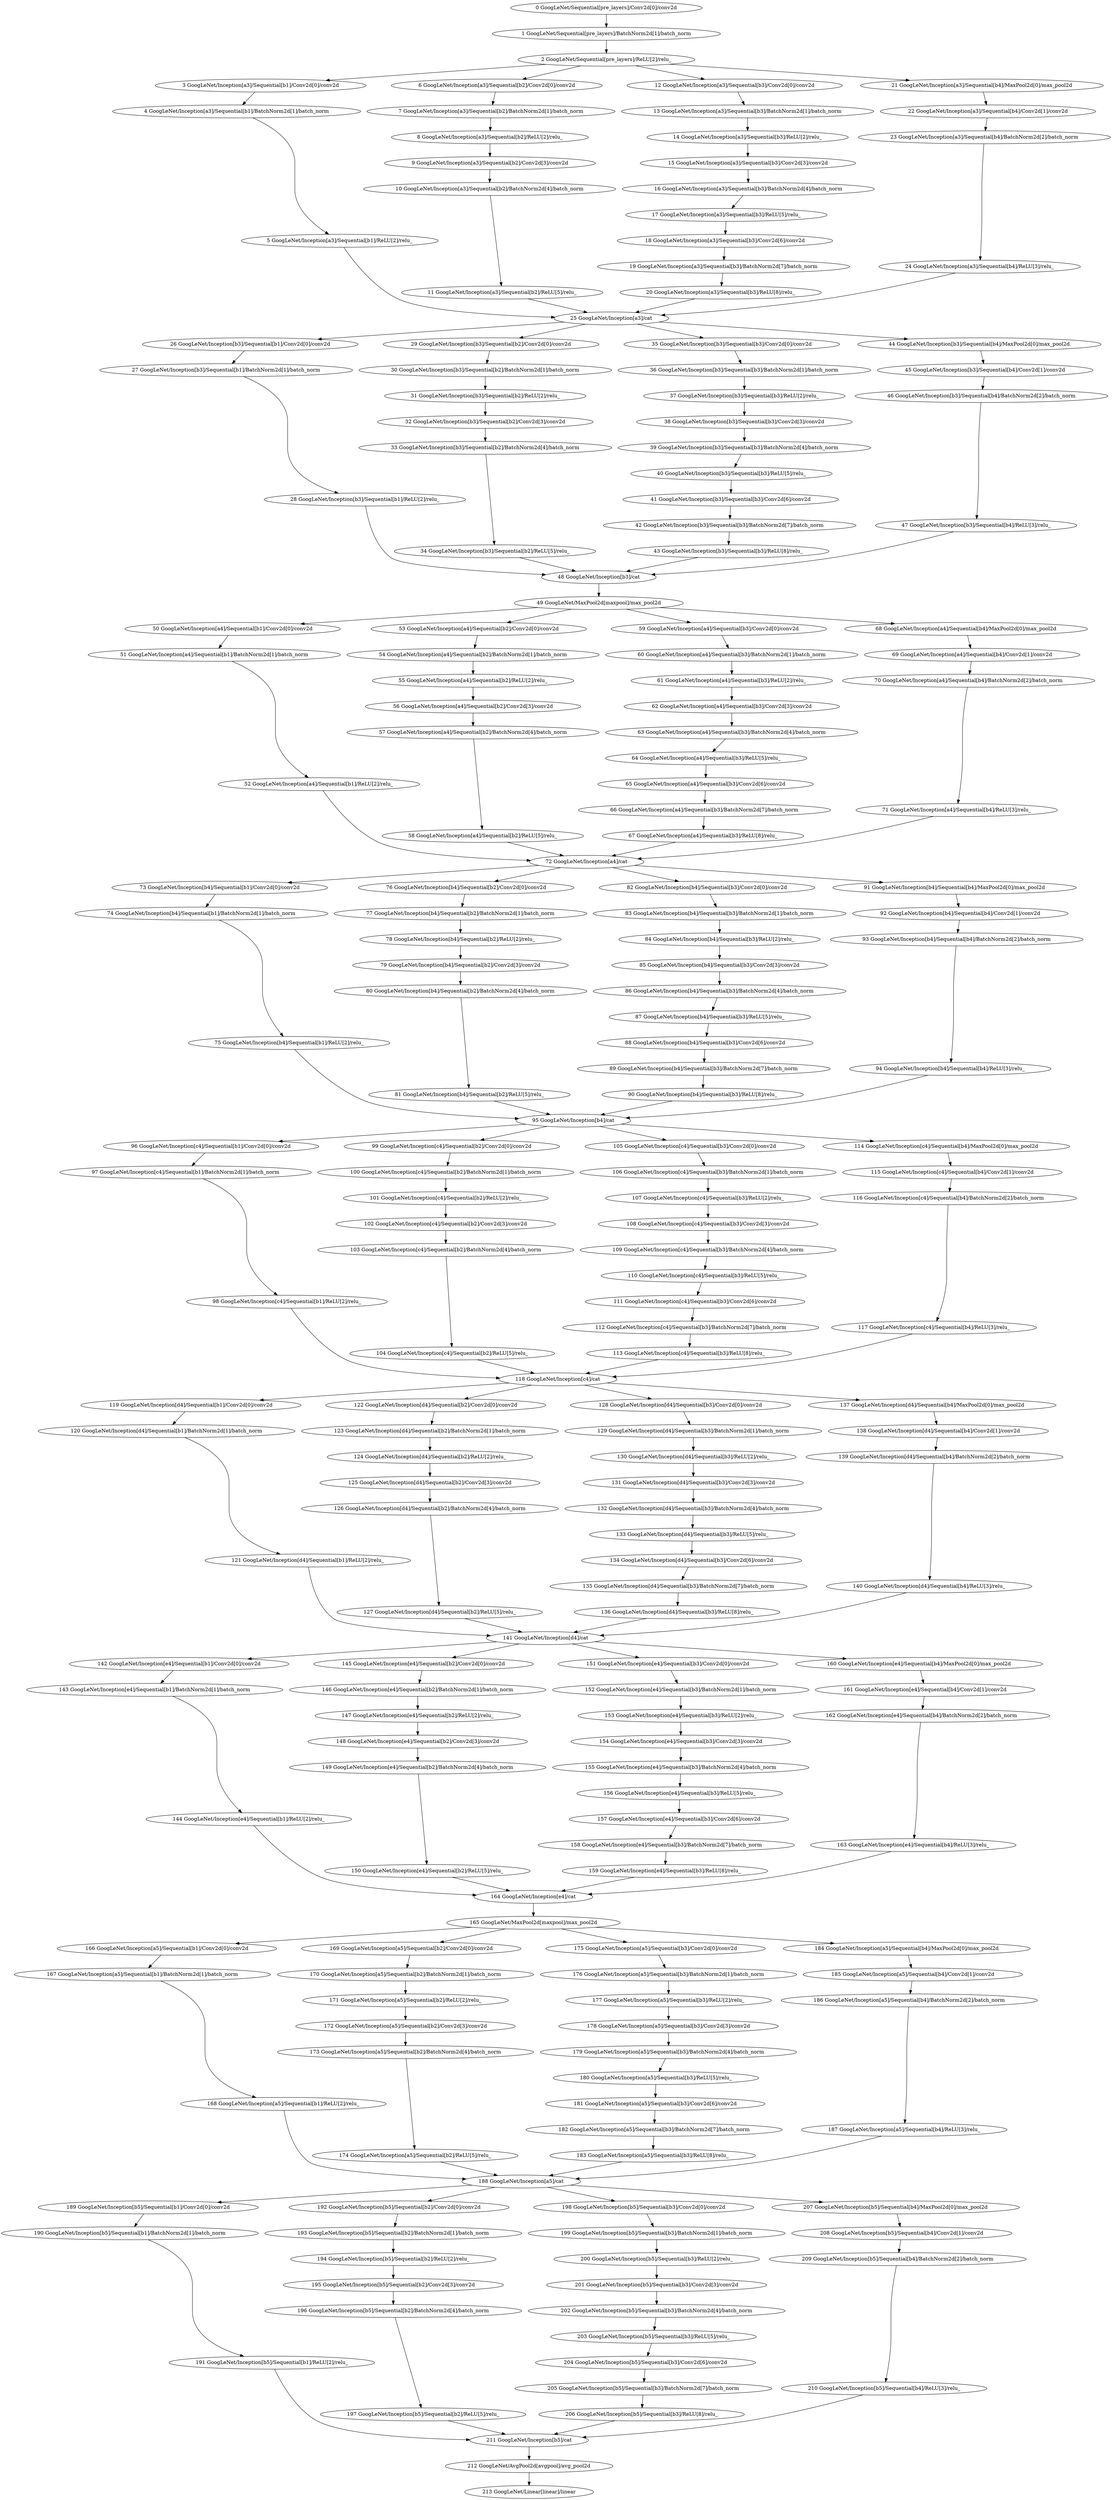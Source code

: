 strict digraph  {
"0 GoogLeNet/Sequential[pre_layers]/Conv2d[0]/conv2d" [id=0, scope="GoogLeNet/Sequential[pre_layers]/Conv2d[0]", type=conv2d];
"1 GoogLeNet/Sequential[pre_layers]/BatchNorm2d[1]/batch_norm" [id=1, scope="GoogLeNet/Sequential[pre_layers]/BatchNorm2d[1]", type=batch_norm];
"2 GoogLeNet/Sequential[pre_layers]/ReLU[2]/relu_" [id=2, scope="GoogLeNet/Sequential[pre_layers]/ReLU[2]", type=relu_];
"3 GoogLeNet/Inception[a3]/Sequential[b1]/Conv2d[0]/conv2d" [id=3, scope="GoogLeNet/Inception[a3]/Sequential[b1]/Conv2d[0]", type=conv2d];
"4 GoogLeNet/Inception[a3]/Sequential[b1]/BatchNorm2d[1]/batch_norm" [id=4, scope="GoogLeNet/Inception[a3]/Sequential[b1]/BatchNorm2d[1]", type=batch_norm];
"5 GoogLeNet/Inception[a3]/Sequential[b1]/ReLU[2]/relu_" [id=5, scope="GoogLeNet/Inception[a3]/Sequential[b1]/ReLU[2]", type=relu_];
"6 GoogLeNet/Inception[a3]/Sequential[b2]/Conv2d[0]/conv2d" [id=6, scope="GoogLeNet/Inception[a3]/Sequential[b2]/Conv2d[0]", type=conv2d];
"7 GoogLeNet/Inception[a3]/Sequential[b2]/BatchNorm2d[1]/batch_norm" [id=7, scope="GoogLeNet/Inception[a3]/Sequential[b2]/BatchNorm2d[1]", type=batch_norm];
"8 GoogLeNet/Inception[a3]/Sequential[b2]/ReLU[2]/relu_" [id=8, scope="GoogLeNet/Inception[a3]/Sequential[b2]/ReLU[2]", type=relu_];
"9 GoogLeNet/Inception[a3]/Sequential[b2]/Conv2d[3]/conv2d" [id=9, scope="GoogLeNet/Inception[a3]/Sequential[b2]/Conv2d[3]", type=conv2d];
"10 GoogLeNet/Inception[a3]/Sequential[b2]/BatchNorm2d[4]/batch_norm" [id=10, scope="GoogLeNet/Inception[a3]/Sequential[b2]/BatchNorm2d[4]", type=batch_norm];
"11 GoogLeNet/Inception[a3]/Sequential[b2]/ReLU[5]/relu_" [id=11, scope="GoogLeNet/Inception[a3]/Sequential[b2]/ReLU[5]", type=relu_];
"12 GoogLeNet/Inception[a3]/Sequential[b3]/Conv2d[0]/conv2d" [id=12, scope="GoogLeNet/Inception[a3]/Sequential[b3]/Conv2d[0]", type=conv2d];
"13 GoogLeNet/Inception[a3]/Sequential[b3]/BatchNorm2d[1]/batch_norm" [id=13, scope="GoogLeNet/Inception[a3]/Sequential[b3]/BatchNorm2d[1]", type=batch_norm];
"14 GoogLeNet/Inception[a3]/Sequential[b3]/ReLU[2]/relu_" [id=14, scope="GoogLeNet/Inception[a3]/Sequential[b3]/ReLU[2]", type=relu_];
"15 GoogLeNet/Inception[a3]/Sequential[b3]/Conv2d[3]/conv2d" [id=15, scope="GoogLeNet/Inception[a3]/Sequential[b3]/Conv2d[3]", type=conv2d];
"16 GoogLeNet/Inception[a3]/Sequential[b3]/BatchNorm2d[4]/batch_norm" [id=16, scope="GoogLeNet/Inception[a3]/Sequential[b3]/BatchNorm2d[4]", type=batch_norm];
"17 GoogLeNet/Inception[a3]/Sequential[b3]/ReLU[5]/relu_" [id=17, scope="GoogLeNet/Inception[a3]/Sequential[b3]/ReLU[5]", type=relu_];
"18 GoogLeNet/Inception[a3]/Sequential[b3]/Conv2d[6]/conv2d" [id=18, scope="GoogLeNet/Inception[a3]/Sequential[b3]/Conv2d[6]", type=conv2d];
"19 GoogLeNet/Inception[a3]/Sequential[b3]/BatchNorm2d[7]/batch_norm" [id=19, scope="GoogLeNet/Inception[a3]/Sequential[b3]/BatchNorm2d[7]", type=batch_norm];
"20 GoogLeNet/Inception[a3]/Sequential[b3]/ReLU[8]/relu_" [id=20, scope="GoogLeNet/Inception[a3]/Sequential[b3]/ReLU[8]", type=relu_];
"21 GoogLeNet/Inception[a3]/Sequential[b4]/MaxPool2d[0]/max_pool2d" [id=21, scope="GoogLeNet/Inception[a3]/Sequential[b4]/MaxPool2d[0]", type=max_pool2d];
"22 GoogLeNet/Inception[a3]/Sequential[b4]/Conv2d[1]/conv2d" [id=22, scope="GoogLeNet/Inception[a3]/Sequential[b4]/Conv2d[1]", type=conv2d];
"23 GoogLeNet/Inception[a3]/Sequential[b4]/BatchNorm2d[2]/batch_norm" [id=23, scope="GoogLeNet/Inception[a3]/Sequential[b4]/BatchNorm2d[2]", type=batch_norm];
"24 GoogLeNet/Inception[a3]/Sequential[b4]/ReLU[3]/relu_" [id=24, scope="GoogLeNet/Inception[a3]/Sequential[b4]/ReLU[3]", type=relu_];
"25 GoogLeNet/Inception[a3]/cat" [id=25, scope="GoogLeNet/Inception[a3]", type=cat];
"26 GoogLeNet/Inception[b3]/Sequential[b1]/Conv2d[0]/conv2d" [id=26, scope="GoogLeNet/Inception[b3]/Sequential[b1]/Conv2d[0]", type=conv2d];
"27 GoogLeNet/Inception[b3]/Sequential[b1]/BatchNorm2d[1]/batch_norm" [id=27, scope="GoogLeNet/Inception[b3]/Sequential[b1]/BatchNorm2d[1]", type=batch_norm];
"28 GoogLeNet/Inception[b3]/Sequential[b1]/ReLU[2]/relu_" [id=28, scope="GoogLeNet/Inception[b3]/Sequential[b1]/ReLU[2]", type=relu_];
"29 GoogLeNet/Inception[b3]/Sequential[b2]/Conv2d[0]/conv2d" [id=29, scope="GoogLeNet/Inception[b3]/Sequential[b2]/Conv2d[0]", type=conv2d];
"30 GoogLeNet/Inception[b3]/Sequential[b2]/BatchNorm2d[1]/batch_norm" [id=30, scope="GoogLeNet/Inception[b3]/Sequential[b2]/BatchNorm2d[1]", type=batch_norm];
"31 GoogLeNet/Inception[b3]/Sequential[b2]/ReLU[2]/relu_" [id=31, scope="GoogLeNet/Inception[b3]/Sequential[b2]/ReLU[2]", type=relu_];
"32 GoogLeNet/Inception[b3]/Sequential[b2]/Conv2d[3]/conv2d" [id=32, scope="GoogLeNet/Inception[b3]/Sequential[b2]/Conv2d[3]", type=conv2d];
"33 GoogLeNet/Inception[b3]/Sequential[b2]/BatchNorm2d[4]/batch_norm" [id=33, scope="GoogLeNet/Inception[b3]/Sequential[b2]/BatchNorm2d[4]", type=batch_norm];
"34 GoogLeNet/Inception[b3]/Sequential[b2]/ReLU[5]/relu_" [id=34, scope="GoogLeNet/Inception[b3]/Sequential[b2]/ReLU[5]", type=relu_];
"35 GoogLeNet/Inception[b3]/Sequential[b3]/Conv2d[0]/conv2d" [id=35, scope="GoogLeNet/Inception[b3]/Sequential[b3]/Conv2d[0]", type=conv2d];
"36 GoogLeNet/Inception[b3]/Sequential[b3]/BatchNorm2d[1]/batch_norm" [id=36, scope="GoogLeNet/Inception[b3]/Sequential[b3]/BatchNorm2d[1]", type=batch_norm];
"37 GoogLeNet/Inception[b3]/Sequential[b3]/ReLU[2]/relu_" [id=37, scope="GoogLeNet/Inception[b3]/Sequential[b3]/ReLU[2]", type=relu_];
"38 GoogLeNet/Inception[b3]/Sequential[b3]/Conv2d[3]/conv2d" [id=38, scope="GoogLeNet/Inception[b3]/Sequential[b3]/Conv2d[3]", type=conv2d];
"39 GoogLeNet/Inception[b3]/Sequential[b3]/BatchNorm2d[4]/batch_norm" [id=39, scope="GoogLeNet/Inception[b3]/Sequential[b3]/BatchNorm2d[4]", type=batch_norm];
"40 GoogLeNet/Inception[b3]/Sequential[b3]/ReLU[5]/relu_" [id=40, scope="GoogLeNet/Inception[b3]/Sequential[b3]/ReLU[5]", type=relu_];
"41 GoogLeNet/Inception[b3]/Sequential[b3]/Conv2d[6]/conv2d" [id=41, scope="GoogLeNet/Inception[b3]/Sequential[b3]/Conv2d[6]", type=conv2d];
"42 GoogLeNet/Inception[b3]/Sequential[b3]/BatchNorm2d[7]/batch_norm" [id=42, scope="GoogLeNet/Inception[b3]/Sequential[b3]/BatchNorm2d[7]", type=batch_norm];
"43 GoogLeNet/Inception[b3]/Sequential[b3]/ReLU[8]/relu_" [id=43, scope="GoogLeNet/Inception[b3]/Sequential[b3]/ReLU[8]", type=relu_];
"44 GoogLeNet/Inception[b3]/Sequential[b4]/MaxPool2d[0]/max_pool2d" [id=44, scope="GoogLeNet/Inception[b3]/Sequential[b4]/MaxPool2d[0]", type=max_pool2d];
"45 GoogLeNet/Inception[b3]/Sequential[b4]/Conv2d[1]/conv2d" [id=45, scope="GoogLeNet/Inception[b3]/Sequential[b4]/Conv2d[1]", type=conv2d];
"46 GoogLeNet/Inception[b3]/Sequential[b4]/BatchNorm2d[2]/batch_norm" [id=46, scope="GoogLeNet/Inception[b3]/Sequential[b4]/BatchNorm2d[2]", type=batch_norm];
"47 GoogLeNet/Inception[b3]/Sequential[b4]/ReLU[3]/relu_" [id=47, scope="GoogLeNet/Inception[b3]/Sequential[b4]/ReLU[3]", type=relu_];
"48 GoogLeNet/Inception[b3]/cat" [id=48, scope="GoogLeNet/Inception[b3]", type=cat];
"49 GoogLeNet/MaxPool2d[maxpool]/max_pool2d" [id=49, scope="GoogLeNet/MaxPool2d[maxpool]", type=max_pool2d];
"50 GoogLeNet/Inception[a4]/Sequential[b1]/Conv2d[0]/conv2d" [id=50, scope="GoogLeNet/Inception[a4]/Sequential[b1]/Conv2d[0]", type=conv2d];
"51 GoogLeNet/Inception[a4]/Sequential[b1]/BatchNorm2d[1]/batch_norm" [id=51, scope="GoogLeNet/Inception[a4]/Sequential[b1]/BatchNorm2d[1]", type=batch_norm];
"52 GoogLeNet/Inception[a4]/Sequential[b1]/ReLU[2]/relu_" [id=52, scope="GoogLeNet/Inception[a4]/Sequential[b1]/ReLU[2]", type=relu_];
"53 GoogLeNet/Inception[a4]/Sequential[b2]/Conv2d[0]/conv2d" [id=53, scope="GoogLeNet/Inception[a4]/Sequential[b2]/Conv2d[0]", type=conv2d];
"54 GoogLeNet/Inception[a4]/Sequential[b2]/BatchNorm2d[1]/batch_norm" [id=54, scope="GoogLeNet/Inception[a4]/Sequential[b2]/BatchNorm2d[1]", type=batch_norm];
"55 GoogLeNet/Inception[a4]/Sequential[b2]/ReLU[2]/relu_" [id=55, scope="GoogLeNet/Inception[a4]/Sequential[b2]/ReLU[2]", type=relu_];
"56 GoogLeNet/Inception[a4]/Sequential[b2]/Conv2d[3]/conv2d" [id=56, scope="GoogLeNet/Inception[a4]/Sequential[b2]/Conv2d[3]", type=conv2d];
"57 GoogLeNet/Inception[a4]/Sequential[b2]/BatchNorm2d[4]/batch_norm" [id=57, scope="GoogLeNet/Inception[a4]/Sequential[b2]/BatchNorm2d[4]", type=batch_norm];
"58 GoogLeNet/Inception[a4]/Sequential[b2]/ReLU[5]/relu_" [id=58, scope="GoogLeNet/Inception[a4]/Sequential[b2]/ReLU[5]", type=relu_];
"59 GoogLeNet/Inception[a4]/Sequential[b3]/Conv2d[0]/conv2d" [id=59, scope="GoogLeNet/Inception[a4]/Sequential[b3]/Conv2d[0]", type=conv2d];
"60 GoogLeNet/Inception[a4]/Sequential[b3]/BatchNorm2d[1]/batch_norm" [id=60, scope="GoogLeNet/Inception[a4]/Sequential[b3]/BatchNorm2d[1]", type=batch_norm];
"61 GoogLeNet/Inception[a4]/Sequential[b3]/ReLU[2]/relu_" [id=61, scope="GoogLeNet/Inception[a4]/Sequential[b3]/ReLU[2]", type=relu_];
"62 GoogLeNet/Inception[a4]/Sequential[b3]/Conv2d[3]/conv2d" [id=62, scope="GoogLeNet/Inception[a4]/Sequential[b3]/Conv2d[3]", type=conv2d];
"63 GoogLeNet/Inception[a4]/Sequential[b3]/BatchNorm2d[4]/batch_norm" [id=63, scope="GoogLeNet/Inception[a4]/Sequential[b3]/BatchNorm2d[4]", type=batch_norm];
"64 GoogLeNet/Inception[a4]/Sequential[b3]/ReLU[5]/relu_" [id=64, scope="GoogLeNet/Inception[a4]/Sequential[b3]/ReLU[5]", type=relu_];
"65 GoogLeNet/Inception[a4]/Sequential[b3]/Conv2d[6]/conv2d" [id=65, scope="GoogLeNet/Inception[a4]/Sequential[b3]/Conv2d[6]", type=conv2d];
"66 GoogLeNet/Inception[a4]/Sequential[b3]/BatchNorm2d[7]/batch_norm" [id=66, scope="GoogLeNet/Inception[a4]/Sequential[b3]/BatchNorm2d[7]", type=batch_norm];
"67 GoogLeNet/Inception[a4]/Sequential[b3]/ReLU[8]/relu_" [id=67, scope="GoogLeNet/Inception[a4]/Sequential[b3]/ReLU[8]", type=relu_];
"68 GoogLeNet/Inception[a4]/Sequential[b4]/MaxPool2d[0]/max_pool2d" [id=68, scope="GoogLeNet/Inception[a4]/Sequential[b4]/MaxPool2d[0]", type=max_pool2d];
"69 GoogLeNet/Inception[a4]/Sequential[b4]/Conv2d[1]/conv2d" [id=69, scope="GoogLeNet/Inception[a4]/Sequential[b4]/Conv2d[1]", type=conv2d];
"70 GoogLeNet/Inception[a4]/Sequential[b4]/BatchNorm2d[2]/batch_norm" [id=70, scope="GoogLeNet/Inception[a4]/Sequential[b4]/BatchNorm2d[2]", type=batch_norm];
"71 GoogLeNet/Inception[a4]/Sequential[b4]/ReLU[3]/relu_" [id=71, scope="GoogLeNet/Inception[a4]/Sequential[b4]/ReLU[3]", type=relu_];
"72 GoogLeNet/Inception[a4]/cat" [id=72, scope="GoogLeNet/Inception[a4]", type=cat];
"73 GoogLeNet/Inception[b4]/Sequential[b1]/Conv2d[0]/conv2d" [id=73, scope="GoogLeNet/Inception[b4]/Sequential[b1]/Conv2d[0]", type=conv2d];
"74 GoogLeNet/Inception[b4]/Sequential[b1]/BatchNorm2d[1]/batch_norm" [id=74, scope="GoogLeNet/Inception[b4]/Sequential[b1]/BatchNorm2d[1]", type=batch_norm];
"75 GoogLeNet/Inception[b4]/Sequential[b1]/ReLU[2]/relu_" [id=75, scope="GoogLeNet/Inception[b4]/Sequential[b1]/ReLU[2]", type=relu_];
"76 GoogLeNet/Inception[b4]/Sequential[b2]/Conv2d[0]/conv2d" [id=76, scope="GoogLeNet/Inception[b4]/Sequential[b2]/Conv2d[0]", type=conv2d];
"77 GoogLeNet/Inception[b4]/Sequential[b2]/BatchNorm2d[1]/batch_norm" [id=77, scope="GoogLeNet/Inception[b4]/Sequential[b2]/BatchNorm2d[1]", type=batch_norm];
"78 GoogLeNet/Inception[b4]/Sequential[b2]/ReLU[2]/relu_" [id=78, scope="GoogLeNet/Inception[b4]/Sequential[b2]/ReLU[2]", type=relu_];
"79 GoogLeNet/Inception[b4]/Sequential[b2]/Conv2d[3]/conv2d" [id=79, scope="GoogLeNet/Inception[b4]/Sequential[b2]/Conv2d[3]", type=conv2d];
"80 GoogLeNet/Inception[b4]/Sequential[b2]/BatchNorm2d[4]/batch_norm" [id=80, scope="GoogLeNet/Inception[b4]/Sequential[b2]/BatchNorm2d[4]", type=batch_norm];
"81 GoogLeNet/Inception[b4]/Sequential[b2]/ReLU[5]/relu_" [id=81, scope="GoogLeNet/Inception[b4]/Sequential[b2]/ReLU[5]", type=relu_];
"82 GoogLeNet/Inception[b4]/Sequential[b3]/Conv2d[0]/conv2d" [id=82, scope="GoogLeNet/Inception[b4]/Sequential[b3]/Conv2d[0]", type=conv2d];
"83 GoogLeNet/Inception[b4]/Sequential[b3]/BatchNorm2d[1]/batch_norm" [id=83, scope="GoogLeNet/Inception[b4]/Sequential[b3]/BatchNorm2d[1]", type=batch_norm];
"84 GoogLeNet/Inception[b4]/Sequential[b3]/ReLU[2]/relu_" [id=84, scope="GoogLeNet/Inception[b4]/Sequential[b3]/ReLU[2]", type=relu_];
"85 GoogLeNet/Inception[b4]/Sequential[b3]/Conv2d[3]/conv2d" [id=85, scope="GoogLeNet/Inception[b4]/Sequential[b3]/Conv2d[3]", type=conv2d];
"86 GoogLeNet/Inception[b4]/Sequential[b3]/BatchNorm2d[4]/batch_norm" [id=86, scope="GoogLeNet/Inception[b4]/Sequential[b3]/BatchNorm2d[4]", type=batch_norm];
"87 GoogLeNet/Inception[b4]/Sequential[b3]/ReLU[5]/relu_" [id=87, scope="GoogLeNet/Inception[b4]/Sequential[b3]/ReLU[5]", type=relu_];
"88 GoogLeNet/Inception[b4]/Sequential[b3]/Conv2d[6]/conv2d" [id=88, scope="GoogLeNet/Inception[b4]/Sequential[b3]/Conv2d[6]", type=conv2d];
"89 GoogLeNet/Inception[b4]/Sequential[b3]/BatchNorm2d[7]/batch_norm" [id=89, scope="GoogLeNet/Inception[b4]/Sequential[b3]/BatchNorm2d[7]", type=batch_norm];
"90 GoogLeNet/Inception[b4]/Sequential[b3]/ReLU[8]/relu_" [id=90, scope="GoogLeNet/Inception[b4]/Sequential[b3]/ReLU[8]", type=relu_];
"91 GoogLeNet/Inception[b4]/Sequential[b4]/MaxPool2d[0]/max_pool2d" [id=91, scope="GoogLeNet/Inception[b4]/Sequential[b4]/MaxPool2d[0]", type=max_pool2d];
"92 GoogLeNet/Inception[b4]/Sequential[b4]/Conv2d[1]/conv2d" [id=92, scope="GoogLeNet/Inception[b4]/Sequential[b4]/Conv2d[1]", type=conv2d];
"93 GoogLeNet/Inception[b4]/Sequential[b4]/BatchNorm2d[2]/batch_norm" [id=93, scope="GoogLeNet/Inception[b4]/Sequential[b4]/BatchNorm2d[2]", type=batch_norm];
"94 GoogLeNet/Inception[b4]/Sequential[b4]/ReLU[3]/relu_" [id=94, scope="GoogLeNet/Inception[b4]/Sequential[b4]/ReLU[3]", type=relu_];
"95 GoogLeNet/Inception[b4]/cat" [id=95, scope="GoogLeNet/Inception[b4]", type=cat];
"96 GoogLeNet/Inception[c4]/Sequential[b1]/Conv2d[0]/conv2d" [id=96, scope="GoogLeNet/Inception[c4]/Sequential[b1]/Conv2d[0]", type=conv2d];
"97 GoogLeNet/Inception[c4]/Sequential[b1]/BatchNorm2d[1]/batch_norm" [id=97, scope="GoogLeNet/Inception[c4]/Sequential[b1]/BatchNorm2d[1]", type=batch_norm];
"98 GoogLeNet/Inception[c4]/Sequential[b1]/ReLU[2]/relu_" [id=98, scope="GoogLeNet/Inception[c4]/Sequential[b1]/ReLU[2]", type=relu_];
"99 GoogLeNet/Inception[c4]/Sequential[b2]/Conv2d[0]/conv2d" [id=99, scope="GoogLeNet/Inception[c4]/Sequential[b2]/Conv2d[0]", type=conv2d];
"100 GoogLeNet/Inception[c4]/Sequential[b2]/BatchNorm2d[1]/batch_norm" [id=100, scope="GoogLeNet/Inception[c4]/Sequential[b2]/BatchNorm2d[1]", type=batch_norm];
"101 GoogLeNet/Inception[c4]/Sequential[b2]/ReLU[2]/relu_" [id=101, scope="GoogLeNet/Inception[c4]/Sequential[b2]/ReLU[2]", type=relu_];
"102 GoogLeNet/Inception[c4]/Sequential[b2]/Conv2d[3]/conv2d" [id=102, scope="GoogLeNet/Inception[c4]/Sequential[b2]/Conv2d[3]", type=conv2d];
"103 GoogLeNet/Inception[c4]/Sequential[b2]/BatchNorm2d[4]/batch_norm" [id=103, scope="GoogLeNet/Inception[c4]/Sequential[b2]/BatchNorm2d[4]", type=batch_norm];
"104 GoogLeNet/Inception[c4]/Sequential[b2]/ReLU[5]/relu_" [id=104, scope="GoogLeNet/Inception[c4]/Sequential[b2]/ReLU[5]", type=relu_];
"105 GoogLeNet/Inception[c4]/Sequential[b3]/Conv2d[0]/conv2d" [id=105, scope="GoogLeNet/Inception[c4]/Sequential[b3]/Conv2d[0]", type=conv2d];
"106 GoogLeNet/Inception[c4]/Sequential[b3]/BatchNorm2d[1]/batch_norm" [id=106, scope="GoogLeNet/Inception[c4]/Sequential[b3]/BatchNorm2d[1]", type=batch_norm];
"107 GoogLeNet/Inception[c4]/Sequential[b3]/ReLU[2]/relu_" [id=107, scope="GoogLeNet/Inception[c4]/Sequential[b3]/ReLU[2]", type=relu_];
"108 GoogLeNet/Inception[c4]/Sequential[b3]/Conv2d[3]/conv2d" [id=108, scope="GoogLeNet/Inception[c4]/Sequential[b3]/Conv2d[3]", type=conv2d];
"109 GoogLeNet/Inception[c4]/Sequential[b3]/BatchNorm2d[4]/batch_norm" [id=109, scope="GoogLeNet/Inception[c4]/Sequential[b3]/BatchNorm2d[4]", type=batch_norm];
"110 GoogLeNet/Inception[c4]/Sequential[b3]/ReLU[5]/relu_" [id=110, scope="GoogLeNet/Inception[c4]/Sequential[b3]/ReLU[5]", type=relu_];
"111 GoogLeNet/Inception[c4]/Sequential[b3]/Conv2d[6]/conv2d" [id=111, scope="GoogLeNet/Inception[c4]/Sequential[b3]/Conv2d[6]", type=conv2d];
"112 GoogLeNet/Inception[c4]/Sequential[b3]/BatchNorm2d[7]/batch_norm" [id=112, scope="GoogLeNet/Inception[c4]/Sequential[b3]/BatchNorm2d[7]", type=batch_norm];
"113 GoogLeNet/Inception[c4]/Sequential[b3]/ReLU[8]/relu_" [id=113, scope="GoogLeNet/Inception[c4]/Sequential[b3]/ReLU[8]", type=relu_];
"114 GoogLeNet/Inception[c4]/Sequential[b4]/MaxPool2d[0]/max_pool2d" [id=114, scope="GoogLeNet/Inception[c4]/Sequential[b4]/MaxPool2d[0]", type=max_pool2d];
"115 GoogLeNet/Inception[c4]/Sequential[b4]/Conv2d[1]/conv2d" [id=115, scope="GoogLeNet/Inception[c4]/Sequential[b4]/Conv2d[1]", type=conv2d];
"116 GoogLeNet/Inception[c4]/Sequential[b4]/BatchNorm2d[2]/batch_norm" [id=116, scope="GoogLeNet/Inception[c4]/Sequential[b4]/BatchNorm2d[2]", type=batch_norm];
"117 GoogLeNet/Inception[c4]/Sequential[b4]/ReLU[3]/relu_" [id=117, scope="GoogLeNet/Inception[c4]/Sequential[b4]/ReLU[3]", type=relu_];
"118 GoogLeNet/Inception[c4]/cat" [id=118, scope="GoogLeNet/Inception[c4]", type=cat];
"119 GoogLeNet/Inception[d4]/Sequential[b1]/Conv2d[0]/conv2d" [id=119, scope="GoogLeNet/Inception[d4]/Sequential[b1]/Conv2d[0]", type=conv2d];
"120 GoogLeNet/Inception[d4]/Sequential[b1]/BatchNorm2d[1]/batch_norm" [id=120, scope="GoogLeNet/Inception[d4]/Sequential[b1]/BatchNorm2d[1]", type=batch_norm];
"121 GoogLeNet/Inception[d4]/Sequential[b1]/ReLU[2]/relu_" [id=121, scope="GoogLeNet/Inception[d4]/Sequential[b1]/ReLU[2]", type=relu_];
"122 GoogLeNet/Inception[d4]/Sequential[b2]/Conv2d[0]/conv2d" [id=122, scope="GoogLeNet/Inception[d4]/Sequential[b2]/Conv2d[0]", type=conv2d];
"123 GoogLeNet/Inception[d4]/Sequential[b2]/BatchNorm2d[1]/batch_norm" [id=123, scope="GoogLeNet/Inception[d4]/Sequential[b2]/BatchNorm2d[1]", type=batch_norm];
"124 GoogLeNet/Inception[d4]/Sequential[b2]/ReLU[2]/relu_" [id=124, scope="GoogLeNet/Inception[d4]/Sequential[b2]/ReLU[2]", type=relu_];
"125 GoogLeNet/Inception[d4]/Sequential[b2]/Conv2d[3]/conv2d" [id=125, scope="GoogLeNet/Inception[d4]/Sequential[b2]/Conv2d[3]", type=conv2d];
"126 GoogLeNet/Inception[d4]/Sequential[b2]/BatchNorm2d[4]/batch_norm" [id=126, scope="GoogLeNet/Inception[d4]/Sequential[b2]/BatchNorm2d[4]", type=batch_norm];
"127 GoogLeNet/Inception[d4]/Sequential[b2]/ReLU[5]/relu_" [id=127, scope="GoogLeNet/Inception[d4]/Sequential[b2]/ReLU[5]", type=relu_];
"128 GoogLeNet/Inception[d4]/Sequential[b3]/Conv2d[0]/conv2d" [id=128, scope="GoogLeNet/Inception[d4]/Sequential[b3]/Conv2d[0]", type=conv2d];
"129 GoogLeNet/Inception[d4]/Sequential[b3]/BatchNorm2d[1]/batch_norm" [id=129, scope="GoogLeNet/Inception[d4]/Sequential[b3]/BatchNorm2d[1]", type=batch_norm];
"130 GoogLeNet/Inception[d4]/Sequential[b3]/ReLU[2]/relu_" [id=130, scope="GoogLeNet/Inception[d4]/Sequential[b3]/ReLU[2]", type=relu_];
"131 GoogLeNet/Inception[d4]/Sequential[b3]/Conv2d[3]/conv2d" [id=131, scope="GoogLeNet/Inception[d4]/Sequential[b3]/Conv2d[3]", type=conv2d];
"132 GoogLeNet/Inception[d4]/Sequential[b3]/BatchNorm2d[4]/batch_norm" [id=132, scope="GoogLeNet/Inception[d4]/Sequential[b3]/BatchNorm2d[4]", type=batch_norm];
"133 GoogLeNet/Inception[d4]/Sequential[b3]/ReLU[5]/relu_" [id=133, scope="GoogLeNet/Inception[d4]/Sequential[b3]/ReLU[5]", type=relu_];
"134 GoogLeNet/Inception[d4]/Sequential[b3]/Conv2d[6]/conv2d" [id=134, scope="GoogLeNet/Inception[d4]/Sequential[b3]/Conv2d[6]", type=conv2d];
"135 GoogLeNet/Inception[d4]/Sequential[b3]/BatchNorm2d[7]/batch_norm" [id=135, scope="GoogLeNet/Inception[d4]/Sequential[b3]/BatchNorm2d[7]", type=batch_norm];
"136 GoogLeNet/Inception[d4]/Sequential[b3]/ReLU[8]/relu_" [id=136, scope="GoogLeNet/Inception[d4]/Sequential[b3]/ReLU[8]", type=relu_];
"137 GoogLeNet/Inception[d4]/Sequential[b4]/MaxPool2d[0]/max_pool2d" [id=137, scope="GoogLeNet/Inception[d4]/Sequential[b4]/MaxPool2d[0]", type=max_pool2d];
"138 GoogLeNet/Inception[d4]/Sequential[b4]/Conv2d[1]/conv2d" [id=138, scope="GoogLeNet/Inception[d4]/Sequential[b4]/Conv2d[1]", type=conv2d];
"139 GoogLeNet/Inception[d4]/Sequential[b4]/BatchNorm2d[2]/batch_norm" [id=139, scope="GoogLeNet/Inception[d4]/Sequential[b4]/BatchNorm2d[2]", type=batch_norm];
"140 GoogLeNet/Inception[d4]/Sequential[b4]/ReLU[3]/relu_" [id=140, scope="GoogLeNet/Inception[d4]/Sequential[b4]/ReLU[3]", type=relu_];
"141 GoogLeNet/Inception[d4]/cat" [id=141, scope="GoogLeNet/Inception[d4]", type=cat];
"142 GoogLeNet/Inception[e4]/Sequential[b1]/Conv2d[0]/conv2d" [id=142, scope="GoogLeNet/Inception[e4]/Sequential[b1]/Conv2d[0]", type=conv2d];
"143 GoogLeNet/Inception[e4]/Sequential[b1]/BatchNorm2d[1]/batch_norm" [id=143, scope="GoogLeNet/Inception[e4]/Sequential[b1]/BatchNorm2d[1]", type=batch_norm];
"144 GoogLeNet/Inception[e4]/Sequential[b1]/ReLU[2]/relu_" [id=144, scope="GoogLeNet/Inception[e4]/Sequential[b1]/ReLU[2]", type=relu_];
"145 GoogLeNet/Inception[e4]/Sequential[b2]/Conv2d[0]/conv2d" [id=145, scope="GoogLeNet/Inception[e4]/Sequential[b2]/Conv2d[0]", type=conv2d];
"146 GoogLeNet/Inception[e4]/Sequential[b2]/BatchNorm2d[1]/batch_norm" [id=146, scope="GoogLeNet/Inception[e4]/Sequential[b2]/BatchNorm2d[1]", type=batch_norm];
"147 GoogLeNet/Inception[e4]/Sequential[b2]/ReLU[2]/relu_" [id=147, scope="GoogLeNet/Inception[e4]/Sequential[b2]/ReLU[2]", type=relu_];
"148 GoogLeNet/Inception[e4]/Sequential[b2]/Conv2d[3]/conv2d" [id=148, scope="GoogLeNet/Inception[e4]/Sequential[b2]/Conv2d[3]", type=conv2d];
"149 GoogLeNet/Inception[e4]/Sequential[b2]/BatchNorm2d[4]/batch_norm" [id=149, scope="GoogLeNet/Inception[e4]/Sequential[b2]/BatchNorm2d[4]", type=batch_norm];
"150 GoogLeNet/Inception[e4]/Sequential[b2]/ReLU[5]/relu_" [id=150, scope="GoogLeNet/Inception[e4]/Sequential[b2]/ReLU[5]", type=relu_];
"151 GoogLeNet/Inception[e4]/Sequential[b3]/Conv2d[0]/conv2d" [id=151, scope="GoogLeNet/Inception[e4]/Sequential[b3]/Conv2d[0]", type=conv2d];
"152 GoogLeNet/Inception[e4]/Sequential[b3]/BatchNorm2d[1]/batch_norm" [id=152, scope="GoogLeNet/Inception[e4]/Sequential[b3]/BatchNorm2d[1]", type=batch_norm];
"153 GoogLeNet/Inception[e4]/Sequential[b3]/ReLU[2]/relu_" [id=153, scope="GoogLeNet/Inception[e4]/Sequential[b3]/ReLU[2]", type=relu_];
"154 GoogLeNet/Inception[e4]/Sequential[b3]/Conv2d[3]/conv2d" [id=154, scope="GoogLeNet/Inception[e4]/Sequential[b3]/Conv2d[3]", type=conv2d];
"155 GoogLeNet/Inception[e4]/Sequential[b3]/BatchNorm2d[4]/batch_norm" [id=155, scope="GoogLeNet/Inception[e4]/Sequential[b3]/BatchNorm2d[4]", type=batch_norm];
"156 GoogLeNet/Inception[e4]/Sequential[b3]/ReLU[5]/relu_" [id=156, scope="GoogLeNet/Inception[e4]/Sequential[b3]/ReLU[5]", type=relu_];
"157 GoogLeNet/Inception[e4]/Sequential[b3]/Conv2d[6]/conv2d" [id=157, scope="GoogLeNet/Inception[e4]/Sequential[b3]/Conv2d[6]", type=conv2d];
"158 GoogLeNet/Inception[e4]/Sequential[b3]/BatchNorm2d[7]/batch_norm" [id=158, scope="GoogLeNet/Inception[e4]/Sequential[b3]/BatchNorm2d[7]", type=batch_norm];
"159 GoogLeNet/Inception[e4]/Sequential[b3]/ReLU[8]/relu_" [id=159, scope="GoogLeNet/Inception[e4]/Sequential[b3]/ReLU[8]", type=relu_];
"160 GoogLeNet/Inception[e4]/Sequential[b4]/MaxPool2d[0]/max_pool2d" [id=160, scope="GoogLeNet/Inception[e4]/Sequential[b4]/MaxPool2d[0]", type=max_pool2d];
"161 GoogLeNet/Inception[e4]/Sequential[b4]/Conv2d[1]/conv2d" [id=161, scope="GoogLeNet/Inception[e4]/Sequential[b4]/Conv2d[1]", type=conv2d];
"162 GoogLeNet/Inception[e4]/Sequential[b4]/BatchNorm2d[2]/batch_norm" [id=162, scope="GoogLeNet/Inception[e4]/Sequential[b4]/BatchNorm2d[2]", type=batch_norm];
"163 GoogLeNet/Inception[e4]/Sequential[b4]/ReLU[3]/relu_" [id=163, scope="GoogLeNet/Inception[e4]/Sequential[b4]/ReLU[3]", type=relu_];
"164 GoogLeNet/Inception[e4]/cat" [id=164, scope="GoogLeNet/Inception[e4]", type=cat];
"165 GoogLeNet/MaxPool2d[maxpool]/max_pool2d" [id=165, scope="GoogLeNet/MaxPool2d[maxpool]", type=max_pool2d];
"166 GoogLeNet/Inception[a5]/Sequential[b1]/Conv2d[0]/conv2d" [id=166, scope="GoogLeNet/Inception[a5]/Sequential[b1]/Conv2d[0]", type=conv2d];
"167 GoogLeNet/Inception[a5]/Sequential[b1]/BatchNorm2d[1]/batch_norm" [id=167, scope="GoogLeNet/Inception[a5]/Sequential[b1]/BatchNorm2d[1]", type=batch_norm];
"168 GoogLeNet/Inception[a5]/Sequential[b1]/ReLU[2]/relu_" [id=168, scope="GoogLeNet/Inception[a5]/Sequential[b1]/ReLU[2]", type=relu_];
"169 GoogLeNet/Inception[a5]/Sequential[b2]/Conv2d[0]/conv2d" [id=169, scope="GoogLeNet/Inception[a5]/Sequential[b2]/Conv2d[0]", type=conv2d];
"170 GoogLeNet/Inception[a5]/Sequential[b2]/BatchNorm2d[1]/batch_norm" [id=170, scope="GoogLeNet/Inception[a5]/Sequential[b2]/BatchNorm2d[1]", type=batch_norm];
"171 GoogLeNet/Inception[a5]/Sequential[b2]/ReLU[2]/relu_" [id=171, scope="GoogLeNet/Inception[a5]/Sequential[b2]/ReLU[2]", type=relu_];
"172 GoogLeNet/Inception[a5]/Sequential[b2]/Conv2d[3]/conv2d" [id=172, scope="GoogLeNet/Inception[a5]/Sequential[b2]/Conv2d[3]", type=conv2d];
"173 GoogLeNet/Inception[a5]/Sequential[b2]/BatchNorm2d[4]/batch_norm" [id=173, scope="GoogLeNet/Inception[a5]/Sequential[b2]/BatchNorm2d[4]", type=batch_norm];
"174 GoogLeNet/Inception[a5]/Sequential[b2]/ReLU[5]/relu_" [id=174, scope="GoogLeNet/Inception[a5]/Sequential[b2]/ReLU[5]", type=relu_];
"175 GoogLeNet/Inception[a5]/Sequential[b3]/Conv2d[0]/conv2d" [id=175, scope="GoogLeNet/Inception[a5]/Sequential[b3]/Conv2d[0]", type=conv2d];
"176 GoogLeNet/Inception[a5]/Sequential[b3]/BatchNorm2d[1]/batch_norm" [id=176, scope="GoogLeNet/Inception[a5]/Sequential[b3]/BatchNorm2d[1]", type=batch_norm];
"177 GoogLeNet/Inception[a5]/Sequential[b3]/ReLU[2]/relu_" [id=177, scope="GoogLeNet/Inception[a5]/Sequential[b3]/ReLU[2]", type=relu_];
"178 GoogLeNet/Inception[a5]/Sequential[b3]/Conv2d[3]/conv2d" [id=178, scope="GoogLeNet/Inception[a5]/Sequential[b3]/Conv2d[3]", type=conv2d];
"179 GoogLeNet/Inception[a5]/Sequential[b3]/BatchNorm2d[4]/batch_norm" [id=179, scope="GoogLeNet/Inception[a5]/Sequential[b3]/BatchNorm2d[4]", type=batch_norm];
"180 GoogLeNet/Inception[a5]/Sequential[b3]/ReLU[5]/relu_" [id=180, scope="GoogLeNet/Inception[a5]/Sequential[b3]/ReLU[5]", type=relu_];
"181 GoogLeNet/Inception[a5]/Sequential[b3]/Conv2d[6]/conv2d" [id=181, scope="GoogLeNet/Inception[a5]/Sequential[b3]/Conv2d[6]", type=conv2d];
"182 GoogLeNet/Inception[a5]/Sequential[b3]/BatchNorm2d[7]/batch_norm" [id=182, scope="GoogLeNet/Inception[a5]/Sequential[b3]/BatchNorm2d[7]", type=batch_norm];
"183 GoogLeNet/Inception[a5]/Sequential[b3]/ReLU[8]/relu_" [id=183, scope="GoogLeNet/Inception[a5]/Sequential[b3]/ReLU[8]", type=relu_];
"184 GoogLeNet/Inception[a5]/Sequential[b4]/MaxPool2d[0]/max_pool2d" [id=184, scope="GoogLeNet/Inception[a5]/Sequential[b4]/MaxPool2d[0]", type=max_pool2d];
"185 GoogLeNet/Inception[a5]/Sequential[b4]/Conv2d[1]/conv2d" [id=185, scope="GoogLeNet/Inception[a5]/Sequential[b4]/Conv2d[1]", type=conv2d];
"186 GoogLeNet/Inception[a5]/Sequential[b4]/BatchNorm2d[2]/batch_norm" [id=186, scope="GoogLeNet/Inception[a5]/Sequential[b4]/BatchNorm2d[2]", type=batch_norm];
"187 GoogLeNet/Inception[a5]/Sequential[b4]/ReLU[3]/relu_" [id=187, scope="GoogLeNet/Inception[a5]/Sequential[b4]/ReLU[3]", type=relu_];
"188 GoogLeNet/Inception[a5]/cat" [id=188, scope="GoogLeNet/Inception[a5]", type=cat];
"189 GoogLeNet/Inception[b5]/Sequential[b1]/Conv2d[0]/conv2d" [id=189, scope="GoogLeNet/Inception[b5]/Sequential[b1]/Conv2d[0]", type=conv2d];
"190 GoogLeNet/Inception[b5]/Sequential[b1]/BatchNorm2d[1]/batch_norm" [id=190, scope="GoogLeNet/Inception[b5]/Sequential[b1]/BatchNorm2d[1]", type=batch_norm];
"191 GoogLeNet/Inception[b5]/Sequential[b1]/ReLU[2]/relu_" [id=191, scope="GoogLeNet/Inception[b5]/Sequential[b1]/ReLU[2]", type=relu_];
"192 GoogLeNet/Inception[b5]/Sequential[b2]/Conv2d[0]/conv2d" [id=192, scope="GoogLeNet/Inception[b5]/Sequential[b2]/Conv2d[0]", type=conv2d];
"193 GoogLeNet/Inception[b5]/Sequential[b2]/BatchNorm2d[1]/batch_norm" [id=193, scope="GoogLeNet/Inception[b5]/Sequential[b2]/BatchNorm2d[1]", type=batch_norm];
"194 GoogLeNet/Inception[b5]/Sequential[b2]/ReLU[2]/relu_" [id=194, scope="GoogLeNet/Inception[b5]/Sequential[b2]/ReLU[2]", type=relu_];
"195 GoogLeNet/Inception[b5]/Sequential[b2]/Conv2d[3]/conv2d" [id=195, scope="GoogLeNet/Inception[b5]/Sequential[b2]/Conv2d[3]", type=conv2d];
"196 GoogLeNet/Inception[b5]/Sequential[b2]/BatchNorm2d[4]/batch_norm" [id=196, scope="GoogLeNet/Inception[b5]/Sequential[b2]/BatchNorm2d[4]", type=batch_norm];
"197 GoogLeNet/Inception[b5]/Sequential[b2]/ReLU[5]/relu_" [id=197, scope="GoogLeNet/Inception[b5]/Sequential[b2]/ReLU[5]", type=relu_];
"198 GoogLeNet/Inception[b5]/Sequential[b3]/Conv2d[0]/conv2d" [id=198, scope="GoogLeNet/Inception[b5]/Sequential[b3]/Conv2d[0]", type=conv2d];
"199 GoogLeNet/Inception[b5]/Sequential[b3]/BatchNorm2d[1]/batch_norm" [id=199, scope="GoogLeNet/Inception[b5]/Sequential[b3]/BatchNorm2d[1]", type=batch_norm];
"200 GoogLeNet/Inception[b5]/Sequential[b3]/ReLU[2]/relu_" [id=200, scope="GoogLeNet/Inception[b5]/Sequential[b3]/ReLU[2]", type=relu_];
"201 GoogLeNet/Inception[b5]/Sequential[b3]/Conv2d[3]/conv2d" [id=201, scope="GoogLeNet/Inception[b5]/Sequential[b3]/Conv2d[3]", type=conv2d];
"202 GoogLeNet/Inception[b5]/Sequential[b3]/BatchNorm2d[4]/batch_norm" [id=202, scope="GoogLeNet/Inception[b5]/Sequential[b3]/BatchNorm2d[4]", type=batch_norm];
"203 GoogLeNet/Inception[b5]/Sequential[b3]/ReLU[5]/relu_" [id=203, scope="GoogLeNet/Inception[b5]/Sequential[b3]/ReLU[5]", type=relu_];
"204 GoogLeNet/Inception[b5]/Sequential[b3]/Conv2d[6]/conv2d" [id=204, scope="GoogLeNet/Inception[b5]/Sequential[b3]/Conv2d[6]", type=conv2d];
"205 GoogLeNet/Inception[b5]/Sequential[b3]/BatchNorm2d[7]/batch_norm" [id=205, scope="GoogLeNet/Inception[b5]/Sequential[b3]/BatchNorm2d[7]", type=batch_norm];
"206 GoogLeNet/Inception[b5]/Sequential[b3]/ReLU[8]/relu_" [id=206, scope="GoogLeNet/Inception[b5]/Sequential[b3]/ReLU[8]", type=relu_];
"207 GoogLeNet/Inception[b5]/Sequential[b4]/MaxPool2d[0]/max_pool2d" [id=207, scope="GoogLeNet/Inception[b5]/Sequential[b4]/MaxPool2d[0]", type=max_pool2d];
"208 GoogLeNet/Inception[b5]/Sequential[b4]/Conv2d[1]/conv2d" [id=208, scope="GoogLeNet/Inception[b5]/Sequential[b4]/Conv2d[1]", type=conv2d];
"209 GoogLeNet/Inception[b5]/Sequential[b4]/BatchNorm2d[2]/batch_norm" [id=209, scope="GoogLeNet/Inception[b5]/Sequential[b4]/BatchNorm2d[2]", type=batch_norm];
"210 GoogLeNet/Inception[b5]/Sequential[b4]/ReLU[3]/relu_" [id=210, scope="GoogLeNet/Inception[b5]/Sequential[b4]/ReLU[3]", type=relu_];
"211 GoogLeNet/Inception[b5]/cat" [id=211, scope="GoogLeNet/Inception[b5]", type=cat];
"212 GoogLeNet/AvgPool2d[avgpool]/avg_pool2d" [id=212, scope="GoogLeNet/AvgPool2d[avgpool]", type=avg_pool2d];
"213 GoogLeNet/Linear[linear]/linear" [id=213, scope="GoogLeNet/Linear[linear]", type=linear];
"0 GoogLeNet/Sequential[pre_layers]/Conv2d[0]/conv2d" -> "1 GoogLeNet/Sequential[pre_layers]/BatchNorm2d[1]/batch_norm";
"1 GoogLeNet/Sequential[pre_layers]/BatchNorm2d[1]/batch_norm" -> "2 GoogLeNet/Sequential[pre_layers]/ReLU[2]/relu_";
"2 GoogLeNet/Sequential[pre_layers]/ReLU[2]/relu_" -> "3 GoogLeNet/Inception[a3]/Sequential[b1]/Conv2d[0]/conv2d";
"2 GoogLeNet/Sequential[pre_layers]/ReLU[2]/relu_" -> "6 GoogLeNet/Inception[a3]/Sequential[b2]/Conv2d[0]/conv2d";
"3 GoogLeNet/Inception[a3]/Sequential[b1]/Conv2d[0]/conv2d" -> "4 GoogLeNet/Inception[a3]/Sequential[b1]/BatchNorm2d[1]/batch_norm";
"4 GoogLeNet/Inception[a3]/Sequential[b1]/BatchNorm2d[1]/batch_norm" -> "5 GoogLeNet/Inception[a3]/Sequential[b1]/ReLU[2]/relu_";
"6 GoogLeNet/Inception[a3]/Sequential[b2]/Conv2d[0]/conv2d" -> "7 GoogLeNet/Inception[a3]/Sequential[b2]/BatchNorm2d[1]/batch_norm";
"7 GoogLeNet/Inception[a3]/Sequential[b2]/BatchNorm2d[1]/batch_norm" -> "8 GoogLeNet/Inception[a3]/Sequential[b2]/ReLU[2]/relu_";
"8 GoogLeNet/Inception[a3]/Sequential[b2]/ReLU[2]/relu_" -> "9 GoogLeNet/Inception[a3]/Sequential[b2]/Conv2d[3]/conv2d";
"2 GoogLeNet/Sequential[pre_layers]/ReLU[2]/relu_" -> "12 GoogLeNet/Inception[a3]/Sequential[b3]/Conv2d[0]/conv2d";
"2 GoogLeNet/Sequential[pre_layers]/ReLU[2]/relu_" -> "21 GoogLeNet/Inception[a3]/Sequential[b4]/MaxPool2d[0]/max_pool2d";
"5 GoogLeNet/Inception[a3]/Sequential[b1]/ReLU[2]/relu_" -> "25 GoogLeNet/Inception[a3]/cat";
"9 GoogLeNet/Inception[a3]/Sequential[b2]/Conv2d[3]/conv2d" -> "10 GoogLeNet/Inception[a3]/Sequential[b2]/BatchNorm2d[4]/batch_norm";
"10 GoogLeNet/Inception[a3]/Sequential[b2]/BatchNorm2d[4]/batch_norm" -> "11 GoogLeNet/Inception[a3]/Sequential[b2]/ReLU[5]/relu_";
"11 GoogLeNet/Inception[a3]/Sequential[b2]/ReLU[5]/relu_" -> "25 GoogLeNet/Inception[a3]/cat";
"12 GoogLeNet/Inception[a3]/Sequential[b3]/Conv2d[0]/conv2d" -> "13 GoogLeNet/Inception[a3]/Sequential[b3]/BatchNorm2d[1]/batch_norm";
"13 GoogLeNet/Inception[a3]/Sequential[b3]/BatchNorm2d[1]/batch_norm" -> "14 GoogLeNet/Inception[a3]/Sequential[b3]/ReLU[2]/relu_";
"14 GoogLeNet/Inception[a3]/Sequential[b3]/ReLU[2]/relu_" -> "15 GoogLeNet/Inception[a3]/Sequential[b3]/Conv2d[3]/conv2d";
"15 GoogLeNet/Inception[a3]/Sequential[b3]/Conv2d[3]/conv2d" -> "16 GoogLeNet/Inception[a3]/Sequential[b3]/BatchNorm2d[4]/batch_norm";
"16 GoogLeNet/Inception[a3]/Sequential[b3]/BatchNorm2d[4]/batch_norm" -> "17 GoogLeNet/Inception[a3]/Sequential[b3]/ReLU[5]/relu_";
"17 GoogLeNet/Inception[a3]/Sequential[b3]/ReLU[5]/relu_" -> "18 GoogLeNet/Inception[a3]/Sequential[b3]/Conv2d[6]/conv2d";
"18 GoogLeNet/Inception[a3]/Sequential[b3]/Conv2d[6]/conv2d" -> "19 GoogLeNet/Inception[a3]/Sequential[b3]/BatchNorm2d[7]/batch_norm";
"19 GoogLeNet/Inception[a3]/Sequential[b3]/BatchNorm2d[7]/batch_norm" -> "20 GoogLeNet/Inception[a3]/Sequential[b3]/ReLU[8]/relu_";
"20 GoogLeNet/Inception[a3]/Sequential[b3]/ReLU[8]/relu_" -> "25 GoogLeNet/Inception[a3]/cat";
"21 GoogLeNet/Inception[a3]/Sequential[b4]/MaxPool2d[0]/max_pool2d" -> "22 GoogLeNet/Inception[a3]/Sequential[b4]/Conv2d[1]/conv2d";
"22 GoogLeNet/Inception[a3]/Sequential[b4]/Conv2d[1]/conv2d" -> "23 GoogLeNet/Inception[a3]/Sequential[b4]/BatchNorm2d[2]/batch_norm";
"23 GoogLeNet/Inception[a3]/Sequential[b4]/BatchNorm2d[2]/batch_norm" -> "24 GoogLeNet/Inception[a3]/Sequential[b4]/ReLU[3]/relu_";
"24 GoogLeNet/Inception[a3]/Sequential[b4]/ReLU[3]/relu_" -> "25 GoogLeNet/Inception[a3]/cat";
"25 GoogLeNet/Inception[a3]/cat" -> "26 GoogLeNet/Inception[b3]/Sequential[b1]/Conv2d[0]/conv2d";
"25 GoogLeNet/Inception[a3]/cat" -> "29 GoogLeNet/Inception[b3]/Sequential[b2]/Conv2d[0]/conv2d";
"25 GoogLeNet/Inception[a3]/cat" -> "35 GoogLeNet/Inception[b3]/Sequential[b3]/Conv2d[0]/conv2d";
"25 GoogLeNet/Inception[a3]/cat" -> "44 GoogLeNet/Inception[b3]/Sequential[b4]/MaxPool2d[0]/max_pool2d";
"26 GoogLeNet/Inception[b3]/Sequential[b1]/Conv2d[0]/conv2d" -> "27 GoogLeNet/Inception[b3]/Sequential[b1]/BatchNorm2d[1]/batch_norm";
"27 GoogLeNet/Inception[b3]/Sequential[b1]/BatchNorm2d[1]/batch_norm" -> "28 GoogLeNet/Inception[b3]/Sequential[b1]/ReLU[2]/relu_";
"28 GoogLeNet/Inception[b3]/Sequential[b1]/ReLU[2]/relu_" -> "48 GoogLeNet/Inception[b3]/cat";
"29 GoogLeNet/Inception[b3]/Sequential[b2]/Conv2d[0]/conv2d" -> "30 GoogLeNet/Inception[b3]/Sequential[b2]/BatchNorm2d[1]/batch_norm";
"30 GoogLeNet/Inception[b3]/Sequential[b2]/BatchNorm2d[1]/batch_norm" -> "31 GoogLeNet/Inception[b3]/Sequential[b2]/ReLU[2]/relu_";
"31 GoogLeNet/Inception[b3]/Sequential[b2]/ReLU[2]/relu_" -> "32 GoogLeNet/Inception[b3]/Sequential[b2]/Conv2d[3]/conv2d";
"32 GoogLeNet/Inception[b3]/Sequential[b2]/Conv2d[3]/conv2d" -> "33 GoogLeNet/Inception[b3]/Sequential[b2]/BatchNorm2d[4]/batch_norm";
"33 GoogLeNet/Inception[b3]/Sequential[b2]/BatchNorm2d[4]/batch_norm" -> "34 GoogLeNet/Inception[b3]/Sequential[b2]/ReLU[5]/relu_";
"34 GoogLeNet/Inception[b3]/Sequential[b2]/ReLU[5]/relu_" -> "48 GoogLeNet/Inception[b3]/cat";
"35 GoogLeNet/Inception[b3]/Sequential[b3]/Conv2d[0]/conv2d" -> "36 GoogLeNet/Inception[b3]/Sequential[b3]/BatchNorm2d[1]/batch_norm";
"36 GoogLeNet/Inception[b3]/Sequential[b3]/BatchNorm2d[1]/batch_norm" -> "37 GoogLeNet/Inception[b3]/Sequential[b3]/ReLU[2]/relu_";
"37 GoogLeNet/Inception[b3]/Sequential[b3]/ReLU[2]/relu_" -> "38 GoogLeNet/Inception[b3]/Sequential[b3]/Conv2d[3]/conv2d";
"38 GoogLeNet/Inception[b3]/Sequential[b3]/Conv2d[3]/conv2d" -> "39 GoogLeNet/Inception[b3]/Sequential[b3]/BatchNorm2d[4]/batch_norm";
"39 GoogLeNet/Inception[b3]/Sequential[b3]/BatchNorm2d[4]/batch_norm" -> "40 GoogLeNet/Inception[b3]/Sequential[b3]/ReLU[5]/relu_";
"40 GoogLeNet/Inception[b3]/Sequential[b3]/ReLU[5]/relu_" -> "41 GoogLeNet/Inception[b3]/Sequential[b3]/Conv2d[6]/conv2d";
"41 GoogLeNet/Inception[b3]/Sequential[b3]/Conv2d[6]/conv2d" -> "42 GoogLeNet/Inception[b3]/Sequential[b3]/BatchNorm2d[7]/batch_norm";
"42 GoogLeNet/Inception[b3]/Sequential[b3]/BatchNorm2d[7]/batch_norm" -> "43 GoogLeNet/Inception[b3]/Sequential[b3]/ReLU[8]/relu_";
"43 GoogLeNet/Inception[b3]/Sequential[b3]/ReLU[8]/relu_" -> "48 GoogLeNet/Inception[b3]/cat";
"44 GoogLeNet/Inception[b3]/Sequential[b4]/MaxPool2d[0]/max_pool2d" -> "45 GoogLeNet/Inception[b3]/Sequential[b4]/Conv2d[1]/conv2d";
"45 GoogLeNet/Inception[b3]/Sequential[b4]/Conv2d[1]/conv2d" -> "46 GoogLeNet/Inception[b3]/Sequential[b4]/BatchNorm2d[2]/batch_norm";
"46 GoogLeNet/Inception[b3]/Sequential[b4]/BatchNorm2d[2]/batch_norm" -> "47 GoogLeNet/Inception[b3]/Sequential[b4]/ReLU[3]/relu_";
"47 GoogLeNet/Inception[b3]/Sequential[b4]/ReLU[3]/relu_" -> "48 GoogLeNet/Inception[b3]/cat";
"48 GoogLeNet/Inception[b3]/cat" -> "49 GoogLeNet/MaxPool2d[maxpool]/max_pool2d";
"49 GoogLeNet/MaxPool2d[maxpool]/max_pool2d" -> "50 GoogLeNet/Inception[a4]/Sequential[b1]/Conv2d[0]/conv2d";
"49 GoogLeNet/MaxPool2d[maxpool]/max_pool2d" -> "53 GoogLeNet/Inception[a4]/Sequential[b2]/Conv2d[0]/conv2d";
"49 GoogLeNet/MaxPool2d[maxpool]/max_pool2d" -> "59 GoogLeNet/Inception[a4]/Sequential[b3]/Conv2d[0]/conv2d";
"49 GoogLeNet/MaxPool2d[maxpool]/max_pool2d" -> "68 GoogLeNet/Inception[a4]/Sequential[b4]/MaxPool2d[0]/max_pool2d";
"50 GoogLeNet/Inception[a4]/Sequential[b1]/Conv2d[0]/conv2d" -> "51 GoogLeNet/Inception[a4]/Sequential[b1]/BatchNorm2d[1]/batch_norm";
"51 GoogLeNet/Inception[a4]/Sequential[b1]/BatchNorm2d[1]/batch_norm" -> "52 GoogLeNet/Inception[a4]/Sequential[b1]/ReLU[2]/relu_";
"52 GoogLeNet/Inception[a4]/Sequential[b1]/ReLU[2]/relu_" -> "72 GoogLeNet/Inception[a4]/cat";
"53 GoogLeNet/Inception[a4]/Sequential[b2]/Conv2d[0]/conv2d" -> "54 GoogLeNet/Inception[a4]/Sequential[b2]/BatchNorm2d[1]/batch_norm";
"54 GoogLeNet/Inception[a4]/Sequential[b2]/BatchNorm2d[1]/batch_norm" -> "55 GoogLeNet/Inception[a4]/Sequential[b2]/ReLU[2]/relu_";
"55 GoogLeNet/Inception[a4]/Sequential[b2]/ReLU[2]/relu_" -> "56 GoogLeNet/Inception[a4]/Sequential[b2]/Conv2d[3]/conv2d";
"56 GoogLeNet/Inception[a4]/Sequential[b2]/Conv2d[3]/conv2d" -> "57 GoogLeNet/Inception[a4]/Sequential[b2]/BatchNorm2d[4]/batch_norm";
"57 GoogLeNet/Inception[a4]/Sequential[b2]/BatchNorm2d[4]/batch_norm" -> "58 GoogLeNet/Inception[a4]/Sequential[b2]/ReLU[5]/relu_";
"58 GoogLeNet/Inception[a4]/Sequential[b2]/ReLU[5]/relu_" -> "72 GoogLeNet/Inception[a4]/cat";
"59 GoogLeNet/Inception[a4]/Sequential[b3]/Conv2d[0]/conv2d" -> "60 GoogLeNet/Inception[a4]/Sequential[b3]/BatchNorm2d[1]/batch_norm";
"60 GoogLeNet/Inception[a4]/Sequential[b3]/BatchNorm2d[1]/batch_norm" -> "61 GoogLeNet/Inception[a4]/Sequential[b3]/ReLU[2]/relu_";
"61 GoogLeNet/Inception[a4]/Sequential[b3]/ReLU[2]/relu_" -> "62 GoogLeNet/Inception[a4]/Sequential[b3]/Conv2d[3]/conv2d";
"62 GoogLeNet/Inception[a4]/Sequential[b3]/Conv2d[3]/conv2d" -> "63 GoogLeNet/Inception[a4]/Sequential[b3]/BatchNorm2d[4]/batch_norm";
"63 GoogLeNet/Inception[a4]/Sequential[b3]/BatchNorm2d[4]/batch_norm" -> "64 GoogLeNet/Inception[a4]/Sequential[b3]/ReLU[5]/relu_";
"64 GoogLeNet/Inception[a4]/Sequential[b3]/ReLU[5]/relu_" -> "65 GoogLeNet/Inception[a4]/Sequential[b3]/Conv2d[6]/conv2d";
"65 GoogLeNet/Inception[a4]/Sequential[b3]/Conv2d[6]/conv2d" -> "66 GoogLeNet/Inception[a4]/Sequential[b3]/BatchNorm2d[7]/batch_norm";
"66 GoogLeNet/Inception[a4]/Sequential[b3]/BatchNorm2d[7]/batch_norm" -> "67 GoogLeNet/Inception[a4]/Sequential[b3]/ReLU[8]/relu_";
"67 GoogLeNet/Inception[a4]/Sequential[b3]/ReLU[8]/relu_" -> "72 GoogLeNet/Inception[a4]/cat";
"68 GoogLeNet/Inception[a4]/Sequential[b4]/MaxPool2d[0]/max_pool2d" -> "69 GoogLeNet/Inception[a4]/Sequential[b4]/Conv2d[1]/conv2d";
"69 GoogLeNet/Inception[a4]/Sequential[b4]/Conv2d[1]/conv2d" -> "70 GoogLeNet/Inception[a4]/Sequential[b4]/BatchNorm2d[2]/batch_norm";
"70 GoogLeNet/Inception[a4]/Sequential[b4]/BatchNorm2d[2]/batch_norm" -> "71 GoogLeNet/Inception[a4]/Sequential[b4]/ReLU[3]/relu_";
"71 GoogLeNet/Inception[a4]/Sequential[b4]/ReLU[3]/relu_" -> "72 GoogLeNet/Inception[a4]/cat";
"72 GoogLeNet/Inception[a4]/cat" -> "73 GoogLeNet/Inception[b4]/Sequential[b1]/Conv2d[0]/conv2d";
"72 GoogLeNet/Inception[a4]/cat" -> "76 GoogLeNet/Inception[b4]/Sequential[b2]/Conv2d[0]/conv2d";
"72 GoogLeNet/Inception[a4]/cat" -> "82 GoogLeNet/Inception[b4]/Sequential[b3]/Conv2d[0]/conv2d";
"72 GoogLeNet/Inception[a4]/cat" -> "91 GoogLeNet/Inception[b4]/Sequential[b4]/MaxPool2d[0]/max_pool2d";
"73 GoogLeNet/Inception[b4]/Sequential[b1]/Conv2d[0]/conv2d" -> "74 GoogLeNet/Inception[b4]/Sequential[b1]/BatchNorm2d[1]/batch_norm";
"74 GoogLeNet/Inception[b4]/Sequential[b1]/BatchNorm2d[1]/batch_norm" -> "75 GoogLeNet/Inception[b4]/Sequential[b1]/ReLU[2]/relu_";
"75 GoogLeNet/Inception[b4]/Sequential[b1]/ReLU[2]/relu_" -> "95 GoogLeNet/Inception[b4]/cat";
"76 GoogLeNet/Inception[b4]/Sequential[b2]/Conv2d[0]/conv2d" -> "77 GoogLeNet/Inception[b4]/Sequential[b2]/BatchNorm2d[1]/batch_norm";
"77 GoogLeNet/Inception[b4]/Sequential[b2]/BatchNorm2d[1]/batch_norm" -> "78 GoogLeNet/Inception[b4]/Sequential[b2]/ReLU[2]/relu_";
"78 GoogLeNet/Inception[b4]/Sequential[b2]/ReLU[2]/relu_" -> "79 GoogLeNet/Inception[b4]/Sequential[b2]/Conv2d[3]/conv2d";
"79 GoogLeNet/Inception[b4]/Sequential[b2]/Conv2d[3]/conv2d" -> "80 GoogLeNet/Inception[b4]/Sequential[b2]/BatchNorm2d[4]/batch_norm";
"80 GoogLeNet/Inception[b4]/Sequential[b2]/BatchNorm2d[4]/batch_norm" -> "81 GoogLeNet/Inception[b4]/Sequential[b2]/ReLU[5]/relu_";
"81 GoogLeNet/Inception[b4]/Sequential[b2]/ReLU[5]/relu_" -> "95 GoogLeNet/Inception[b4]/cat";
"82 GoogLeNet/Inception[b4]/Sequential[b3]/Conv2d[0]/conv2d" -> "83 GoogLeNet/Inception[b4]/Sequential[b3]/BatchNorm2d[1]/batch_norm";
"83 GoogLeNet/Inception[b4]/Sequential[b3]/BatchNorm2d[1]/batch_norm" -> "84 GoogLeNet/Inception[b4]/Sequential[b3]/ReLU[2]/relu_";
"84 GoogLeNet/Inception[b4]/Sequential[b3]/ReLU[2]/relu_" -> "85 GoogLeNet/Inception[b4]/Sequential[b3]/Conv2d[3]/conv2d";
"85 GoogLeNet/Inception[b4]/Sequential[b3]/Conv2d[3]/conv2d" -> "86 GoogLeNet/Inception[b4]/Sequential[b3]/BatchNorm2d[4]/batch_norm";
"86 GoogLeNet/Inception[b4]/Sequential[b3]/BatchNorm2d[4]/batch_norm" -> "87 GoogLeNet/Inception[b4]/Sequential[b3]/ReLU[5]/relu_";
"87 GoogLeNet/Inception[b4]/Sequential[b3]/ReLU[5]/relu_" -> "88 GoogLeNet/Inception[b4]/Sequential[b3]/Conv2d[6]/conv2d";
"88 GoogLeNet/Inception[b4]/Sequential[b3]/Conv2d[6]/conv2d" -> "89 GoogLeNet/Inception[b4]/Sequential[b3]/BatchNorm2d[7]/batch_norm";
"89 GoogLeNet/Inception[b4]/Sequential[b3]/BatchNorm2d[7]/batch_norm" -> "90 GoogLeNet/Inception[b4]/Sequential[b3]/ReLU[8]/relu_";
"90 GoogLeNet/Inception[b4]/Sequential[b3]/ReLU[8]/relu_" -> "95 GoogLeNet/Inception[b4]/cat";
"91 GoogLeNet/Inception[b4]/Sequential[b4]/MaxPool2d[0]/max_pool2d" -> "92 GoogLeNet/Inception[b4]/Sequential[b4]/Conv2d[1]/conv2d";
"92 GoogLeNet/Inception[b4]/Sequential[b4]/Conv2d[1]/conv2d" -> "93 GoogLeNet/Inception[b4]/Sequential[b4]/BatchNorm2d[2]/batch_norm";
"93 GoogLeNet/Inception[b4]/Sequential[b4]/BatchNorm2d[2]/batch_norm" -> "94 GoogLeNet/Inception[b4]/Sequential[b4]/ReLU[3]/relu_";
"94 GoogLeNet/Inception[b4]/Sequential[b4]/ReLU[3]/relu_" -> "95 GoogLeNet/Inception[b4]/cat";
"95 GoogLeNet/Inception[b4]/cat" -> "96 GoogLeNet/Inception[c4]/Sequential[b1]/Conv2d[0]/conv2d";
"95 GoogLeNet/Inception[b4]/cat" -> "99 GoogLeNet/Inception[c4]/Sequential[b2]/Conv2d[0]/conv2d";
"96 GoogLeNet/Inception[c4]/Sequential[b1]/Conv2d[0]/conv2d" -> "97 GoogLeNet/Inception[c4]/Sequential[b1]/BatchNorm2d[1]/batch_norm";
"97 GoogLeNet/Inception[c4]/Sequential[b1]/BatchNorm2d[1]/batch_norm" -> "98 GoogLeNet/Inception[c4]/Sequential[b1]/ReLU[2]/relu_";
"95 GoogLeNet/Inception[b4]/cat" -> "105 GoogLeNet/Inception[c4]/Sequential[b3]/Conv2d[0]/conv2d";
"95 GoogLeNet/Inception[b4]/cat" -> "114 GoogLeNet/Inception[c4]/Sequential[b4]/MaxPool2d[0]/max_pool2d";
"98 GoogLeNet/Inception[c4]/Sequential[b1]/ReLU[2]/relu_" -> "118 GoogLeNet/Inception[c4]/cat";
"99 GoogLeNet/Inception[c4]/Sequential[b2]/Conv2d[0]/conv2d" -> "100 GoogLeNet/Inception[c4]/Sequential[b2]/BatchNorm2d[1]/batch_norm";
"100 GoogLeNet/Inception[c4]/Sequential[b2]/BatchNorm2d[1]/batch_norm" -> "101 GoogLeNet/Inception[c4]/Sequential[b2]/ReLU[2]/relu_";
"101 GoogLeNet/Inception[c4]/Sequential[b2]/ReLU[2]/relu_" -> "102 GoogLeNet/Inception[c4]/Sequential[b2]/Conv2d[3]/conv2d";
"102 GoogLeNet/Inception[c4]/Sequential[b2]/Conv2d[3]/conv2d" -> "103 GoogLeNet/Inception[c4]/Sequential[b2]/BatchNorm2d[4]/batch_norm";
"103 GoogLeNet/Inception[c4]/Sequential[b2]/BatchNorm2d[4]/batch_norm" -> "104 GoogLeNet/Inception[c4]/Sequential[b2]/ReLU[5]/relu_";
"104 GoogLeNet/Inception[c4]/Sequential[b2]/ReLU[5]/relu_" -> "118 GoogLeNet/Inception[c4]/cat";
"105 GoogLeNet/Inception[c4]/Sequential[b3]/Conv2d[0]/conv2d" -> "106 GoogLeNet/Inception[c4]/Sequential[b3]/BatchNorm2d[1]/batch_norm";
"106 GoogLeNet/Inception[c4]/Sequential[b3]/BatchNorm2d[1]/batch_norm" -> "107 GoogLeNet/Inception[c4]/Sequential[b3]/ReLU[2]/relu_";
"107 GoogLeNet/Inception[c4]/Sequential[b3]/ReLU[2]/relu_" -> "108 GoogLeNet/Inception[c4]/Sequential[b3]/Conv2d[3]/conv2d";
"108 GoogLeNet/Inception[c4]/Sequential[b3]/Conv2d[3]/conv2d" -> "109 GoogLeNet/Inception[c4]/Sequential[b3]/BatchNorm2d[4]/batch_norm";
"109 GoogLeNet/Inception[c4]/Sequential[b3]/BatchNorm2d[4]/batch_norm" -> "110 GoogLeNet/Inception[c4]/Sequential[b3]/ReLU[5]/relu_";
"110 GoogLeNet/Inception[c4]/Sequential[b3]/ReLU[5]/relu_" -> "111 GoogLeNet/Inception[c4]/Sequential[b3]/Conv2d[6]/conv2d";
"111 GoogLeNet/Inception[c4]/Sequential[b3]/Conv2d[6]/conv2d" -> "112 GoogLeNet/Inception[c4]/Sequential[b3]/BatchNorm2d[7]/batch_norm";
"112 GoogLeNet/Inception[c4]/Sequential[b3]/BatchNorm2d[7]/batch_norm" -> "113 GoogLeNet/Inception[c4]/Sequential[b3]/ReLU[8]/relu_";
"113 GoogLeNet/Inception[c4]/Sequential[b3]/ReLU[8]/relu_" -> "118 GoogLeNet/Inception[c4]/cat";
"114 GoogLeNet/Inception[c4]/Sequential[b4]/MaxPool2d[0]/max_pool2d" -> "115 GoogLeNet/Inception[c4]/Sequential[b4]/Conv2d[1]/conv2d";
"115 GoogLeNet/Inception[c4]/Sequential[b4]/Conv2d[1]/conv2d" -> "116 GoogLeNet/Inception[c4]/Sequential[b4]/BatchNorm2d[2]/batch_norm";
"116 GoogLeNet/Inception[c4]/Sequential[b4]/BatchNorm2d[2]/batch_norm" -> "117 GoogLeNet/Inception[c4]/Sequential[b4]/ReLU[3]/relu_";
"117 GoogLeNet/Inception[c4]/Sequential[b4]/ReLU[3]/relu_" -> "118 GoogLeNet/Inception[c4]/cat";
"118 GoogLeNet/Inception[c4]/cat" -> "119 GoogLeNet/Inception[d4]/Sequential[b1]/Conv2d[0]/conv2d";
"118 GoogLeNet/Inception[c4]/cat" -> "122 GoogLeNet/Inception[d4]/Sequential[b2]/Conv2d[0]/conv2d";
"118 GoogLeNet/Inception[c4]/cat" -> "128 GoogLeNet/Inception[d4]/Sequential[b3]/Conv2d[0]/conv2d";
"118 GoogLeNet/Inception[c4]/cat" -> "137 GoogLeNet/Inception[d4]/Sequential[b4]/MaxPool2d[0]/max_pool2d";
"119 GoogLeNet/Inception[d4]/Sequential[b1]/Conv2d[0]/conv2d" -> "120 GoogLeNet/Inception[d4]/Sequential[b1]/BatchNorm2d[1]/batch_norm";
"120 GoogLeNet/Inception[d4]/Sequential[b1]/BatchNorm2d[1]/batch_norm" -> "121 GoogLeNet/Inception[d4]/Sequential[b1]/ReLU[2]/relu_";
"121 GoogLeNet/Inception[d4]/Sequential[b1]/ReLU[2]/relu_" -> "141 GoogLeNet/Inception[d4]/cat";
"122 GoogLeNet/Inception[d4]/Sequential[b2]/Conv2d[0]/conv2d" -> "123 GoogLeNet/Inception[d4]/Sequential[b2]/BatchNorm2d[1]/batch_norm";
"123 GoogLeNet/Inception[d4]/Sequential[b2]/BatchNorm2d[1]/batch_norm" -> "124 GoogLeNet/Inception[d4]/Sequential[b2]/ReLU[2]/relu_";
"124 GoogLeNet/Inception[d4]/Sequential[b2]/ReLU[2]/relu_" -> "125 GoogLeNet/Inception[d4]/Sequential[b2]/Conv2d[3]/conv2d";
"125 GoogLeNet/Inception[d4]/Sequential[b2]/Conv2d[3]/conv2d" -> "126 GoogLeNet/Inception[d4]/Sequential[b2]/BatchNorm2d[4]/batch_norm";
"126 GoogLeNet/Inception[d4]/Sequential[b2]/BatchNorm2d[4]/batch_norm" -> "127 GoogLeNet/Inception[d4]/Sequential[b2]/ReLU[5]/relu_";
"127 GoogLeNet/Inception[d4]/Sequential[b2]/ReLU[5]/relu_" -> "141 GoogLeNet/Inception[d4]/cat";
"128 GoogLeNet/Inception[d4]/Sequential[b3]/Conv2d[0]/conv2d" -> "129 GoogLeNet/Inception[d4]/Sequential[b3]/BatchNorm2d[1]/batch_norm";
"129 GoogLeNet/Inception[d4]/Sequential[b3]/BatchNorm2d[1]/batch_norm" -> "130 GoogLeNet/Inception[d4]/Sequential[b3]/ReLU[2]/relu_";
"130 GoogLeNet/Inception[d4]/Sequential[b3]/ReLU[2]/relu_" -> "131 GoogLeNet/Inception[d4]/Sequential[b3]/Conv2d[3]/conv2d";
"131 GoogLeNet/Inception[d4]/Sequential[b3]/Conv2d[3]/conv2d" -> "132 GoogLeNet/Inception[d4]/Sequential[b3]/BatchNorm2d[4]/batch_norm";
"132 GoogLeNet/Inception[d4]/Sequential[b3]/BatchNorm2d[4]/batch_norm" -> "133 GoogLeNet/Inception[d4]/Sequential[b3]/ReLU[5]/relu_";
"133 GoogLeNet/Inception[d4]/Sequential[b3]/ReLU[5]/relu_" -> "134 GoogLeNet/Inception[d4]/Sequential[b3]/Conv2d[6]/conv2d";
"134 GoogLeNet/Inception[d4]/Sequential[b3]/Conv2d[6]/conv2d" -> "135 GoogLeNet/Inception[d4]/Sequential[b3]/BatchNorm2d[7]/batch_norm";
"135 GoogLeNet/Inception[d4]/Sequential[b3]/BatchNorm2d[7]/batch_norm" -> "136 GoogLeNet/Inception[d4]/Sequential[b3]/ReLU[8]/relu_";
"136 GoogLeNet/Inception[d4]/Sequential[b3]/ReLU[8]/relu_" -> "141 GoogLeNet/Inception[d4]/cat";
"137 GoogLeNet/Inception[d4]/Sequential[b4]/MaxPool2d[0]/max_pool2d" -> "138 GoogLeNet/Inception[d4]/Sequential[b4]/Conv2d[1]/conv2d";
"138 GoogLeNet/Inception[d4]/Sequential[b4]/Conv2d[1]/conv2d" -> "139 GoogLeNet/Inception[d4]/Sequential[b4]/BatchNorm2d[2]/batch_norm";
"139 GoogLeNet/Inception[d4]/Sequential[b4]/BatchNorm2d[2]/batch_norm" -> "140 GoogLeNet/Inception[d4]/Sequential[b4]/ReLU[3]/relu_";
"140 GoogLeNet/Inception[d4]/Sequential[b4]/ReLU[3]/relu_" -> "141 GoogLeNet/Inception[d4]/cat";
"141 GoogLeNet/Inception[d4]/cat" -> "142 GoogLeNet/Inception[e4]/Sequential[b1]/Conv2d[0]/conv2d";
"141 GoogLeNet/Inception[d4]/cat" -> "145 GoogLeNet/Inception[e4]/Sequential[b2]/Conv2d[0]/conv2d";
"141 GoogLeNet/Inception[d4]/cat" -> "151 GoogLeNet/Inception[e4]/Sequential[b3]/Conv2d[0]/conv2d";
"141 GoogLeNet/Inception[d4]/cat" -> "160 GoogLeNet/Inception[e4]/Sequential[b4]/MaxPool2d[0]/max_pool2d";
"142 GoogLeNet/Inception[e4]/Sequential[b1]/Conv2d[0]/conv2d" -> "143 GoogLeNet/Inception[e4]/Sequential[b1]/BatchNorm2d[1]/batch_norm";
"143 GoogLeNet/Inception[e4]/Sequential[b1]/BatchNorm2d[1]/batch_norm" -> "144 GoogLeNet/Inception[e4]/Sequential[b1]/ReLU[2]/relu_";
"144 GoogLeNet/Inception[e4]/Sequential[b1]/ReLU[2]/relu_" -> "164 GoogLeNet/Inception[e4]/cat";
"145 GoogLeNet/Inception[e4]/Sequential[b2]/Conv2d[0]/conv2d" -> "146 GoogLeNet/Inception[e4]/Sequential[b2]/BatchNorm2d[1]/batch_norm";
"146 GoogLeNet/Inception[e4]/Sequential[b2]/BatchNorm2d[1]/batch_norm" -> "147 GoogLeNet/Inception[e4]/Sequential[b2]/ReLU[2]/relu_";
"147 GoogLeNet/Inception[e4]/Sequential[b2]/ReLU[2]/relu_" -> "148 GoogLeNet/Inception[e4]/Sequential[b2]/Conv2d[3]/conv2d";
"148 GoogLeNet/Inception[e4]/Sequential[b2]/Conv2d[3]/conv2d" -> "149 GoogLeNet/Inception[e4]/Sequential[b2]/BatchNorm2d[4]/batch_norm";
"149 GoogLeNet/Inception[e4]/Sequential[b2]/BatchNorm2d[4]/batch_norm" -> "150 GoogLeNet/Inception[e4]/Sequential[b2]/ReLU[5]/relu_";
"150 GoogLeNet/Inception[e4]/Sequential[b2]/ReLU[5]/relu_" -> "164 GoogLeNet/Inception[e4]/cat";
"151 GoogLeNet/Inception[e4]/Sequential[b3]/Conv2d[0]/conv2d" -> "152 GoogLeNet/Inception[e4]/Sequential[b3]/BatchNorm2d[1]/batch_norm";
"152 GoogLeNet/Inception[e4]/Sequential[b3]/BatchNorm2d[1]/batch_norm" -> "153 GoogLeNet/Inception[e4]/Sequential[b3]/ReLU[2]/relu_";
"153 GoogLeNet/Inception[e4]/Sequential[b3]/ReLU[2]/relu_" -> "154 GoogLeNet/Inception[e4]/Sequential[b3]/Conv2d[3]/conv2d";
"154 GoogLeNet/Inception[e4]/Sequential[b3]/Conv2d[3]/conv2d" -> "155 GoogLeNet/Inception[e4]/Sequential[b3]/BatchNorm2d[4]/batch_norm";
"155 GoogLeNet/Inception[e4]/Sequential[b3]/BatchNorm2d[4]/batch_norm" -> "156 GoogLeNet/Inception[e4]/Sequential[b3]/ReLU[5]/relu_";
"156 GoogLeNet/Inception[e4]/Sequential[b3]/ReLU[5]/relu_" -> "157 GoogLeNet/Inception[e4]/Sequential[b3]/Conv2d[6]/conv2d";
"157 GoogLeNet/Inception[e4]/Sequential[b3]/Conv2d[6]/conv2d" -> "158 GoogLeNet/Inception[e4]/Sequential[b3]/BatchNorm2d[7]/batch_norm";
"158 GoogLeNet/Inception[e4]/Sequential[b3]/BatchNorm2d[7]/batch_norm" -> "159 GoogLeNet/Inception[e4]/Sequential[b3]/ReLU[8]/relu_";
"159 GoogLeNet/Inception[e4]/Sequential[b3]/ReLU[8]/relu_" -> "164 GoogLeNet/Inception[e4]/cat";
"160 GoogLeNet/Inception[e4]/Sequential[b4]/MaxPool2d[0]/max_pool2d" -> "161 GoogLeNet/Inception[e4]/Sequential[b4]/Conv2d[1]/conv2d";
"161 GoogLeNet/Inception[e4]/Sequential[b4]/Conv2d[1]/conv2d" -> "162 GoogLeNet/Inception[e4]/Sequential[b4]/BatchNorm2d[2]/batch_norm";
"162 GoogLeNet/Inception[e4]/Sequential[b4]/BatchNorm2d[2]/batch_norm" -> "163 GoogLeNet/Inception[e4]/Sequential[b4]/ReLU[3]/relu_";
"163 GoogLeNet/Inception[e4]/Sequential[b4]/ReLU[3]/relu_" -> "164 GoogLeNet/Inception[e4]/cat";
"164 GoogLeNet/Inception[e4]/cat" -> "165 GoogLeNet/MaxPool2d[maxpool]/max_pool2d";
"165 GoogLeNet/MaxPool2d[maxpool]/max_pool2d" -> "166 GoogLeNet/Inception[a5]/Sequential[b1]/Conv2d[0]/conv2d";
"165 GoogLeNet/MaxPool2d[maxpool]/max_pool2d" -> "169 GoogLeNet/Inception[a5]/Sequential[b2]/Conv2d[0]/conv2d";
"165 GoogLeNet/MaxPool2d[maxpool]/max_pool2d" -> "175 GoogLeNet/Inception[a5]/Sequential[b3]/Conv2d[0]/conv2d";
"165 GoogLeNet/MaxPool2d[maxpool]/max_pool2d" -> "184 GoogLeNet/Inception[a5]/Sequential[b4]/MaxPool2d[0]/max_pool2d";
"166 GoogLeNet/Inception[a5]/Sequential[b1]/Conv2d[0]/conv2d" -> "167 GoogLeNet/Inception[a5]/Sequential[b1]/BatchNorm2d[1]/batch_norm";
"167 GoogLeNet/Inception[a5]/Sequential[b1]/BatchNorm2d[1]/batch_norm" -> "168 GoogLeNet/Inception[a5]/Sequential[b1]/ReLU[2]/relu_";
"168 GoogLeNet/Inception[a5]/Sequential[b1]/ReLU[2]/relu_" -> "188 GoogLeNet/Inception[a5]/cat";
"169 GoogLeNet/Inception[a5]/Sequential[b2]/Conv2d[0]/conv2d" -> "170 GoogLeNet/Inception[a5]/Sequential[b2]/BatchNorm2d[1]/batch_norm";
"170 GoogLeNet/Inception[a5]/Sequential[b2]/BatchNorm2d[1]/batch_norm" -> "171 GoogLeNet/Inception[a5]/Sequential[b2]/ReLU[2]/relu_";
"171 GoogLeNet/Inception[a5]/Sequential[b2]/ReLU[2]/relu_" -> "172 GoogLeNet/Inception[a5]/Sequential[b2]/Conv2d[3]/conv2d";
"172 GoogLeNet/Inception[a5]/Sequential[b2]/Conv2d[3]/conv2d" -> "173 GoogLeNet/Inception[a5]/Sequential[b2]/BatchNorm2d[4]/batch_norm";
"173 GoogLeNet/Inception[a5]/Sequential[b2]/BatchNorm2d[4]/batch_norm" -> "174 GoogLeNet/Inception[a5]/Sequential[b2]/ReLU[5]/relu_";
"174 GoogLeNet/Inception[a5]/Sequential[b2]/ReLU[5]/relu_" -> "188 GoogLeNet/Inception[a5]/cat";
"175 GoogLeNet/Inception[a5]/Sequential[b3]/Conv2d[0]/conv2d" -> "176 GoogLeNet/Inception[a5]/Sequential[b3]/BatchNorm2d[1]/batch_norm";
"176 GoogLeNet/Inception[a5]/Sequential[b3]/BatchNorm2d[1]/batch_norm" -> "177 GoogLeNet/Inception[a5]/Sequential[b3]/ReLU[2]/relu_";
"177 GoogLeNet/Inception[a5]/Sequential[b3]/ReLU[2]/relu_" -> "178 GoogLeNet/Inception[a5]/Sequential[b3]/Conv2d[3]/conv2d";
"178 GoogLeNet/Inception[a5]/Sequential[b3]/Conv2d[3]/conv2d" -> "179 GoogLeNet/Inception[a5]/Sequential[b3]/BatchNorm2d[4]/batch_norm";
"179 GoogLeNet/Inception[a5]/Sequential[b3]/BatchNorm2d[4]/batch_norm" -> "180 GoogLeNet/Inception[a5]/Sequential[b3]/ReLU[5]/relu_";
"180 GoogLeNet/Inception[a5]/Sequential[b3]/ReLU[5]/relu_" -> "181 GoogLeNet/Inception[a5]/Sequential[b3]/Conv2d[6]/conv2d";
"181 GoogLeNet/Inception[a5]/Sequential[b3]/Conv2d[6]/conv2d" -> "182 GoogLeNet/Inception[a5]/Sequential[b3]/BatchNorm2d[7]/batch_norm";
"182 GoogLeNet/Inception[a5]/Sequential[b3]/BatchNorm2d[7]/batch_norm" -> "183 GoogLeNet/Inception[a5]/Sequential[b3]/ReLU[8]/relu_";
"183 GoogLeNet/Inception[a5]/Sequential[b3]/ReLU[8]/relu_" -> "188 GoogLeNet/Inception[a5]/cat";
"184 GoogLeNet/Inception[a5]/Sequential[b4]/MaxPool2d[0]/max_pool2d" -> "185 GoogLeNet/Inception[a5]/Sequential[b4]/Conv2d[1]/conv2d";
"185 GoogLeNet/Inception[a5]/Sequential[b4]/Conv2d[1]/conv2d" -> "186 GoogLeNet/Inception[a5]/Sequential[b4]/BatchNorm2d[2]/batch_norm";
"186 GoogLeNet/Inception[a5]/Sequential[b4]/BatchNorm2d[2]/batch_norm" -> "187 GoogLeNet/Inception[a5]/Sequential[b4]/ReLU[3]/relu_";
"187 GoogLeNet/Inception[a5]/Sequential[b4]/ReLU[3]/relu_" -> "188 GoogLeNet/Inception[a5]/cat";
"188 GoogLeNet/Inception[a5]/cat" -> "189 GoogLeNet/Inception[b5]/Sequential[b1]/Conv2d[0]/conv2d";
"188 GoogLeNet/Inception[a5]/cat" -> "192 GoogLeNet/Inception[b5]/Sequential[b2]/Conv2d[0]/conv2d";
"188 GoogLeNet/Inception[a5]/cat" -> "198 GoogLeNet/Inception[b5]/Sequential[b3]/Conv2d[0]/conv2d";
"188 GoogLeNet/Inception[a5]/cat" -> "207 GoogLeNet/Inception[b5]/Sequential[b4]/MaxPool2d[0]/max_pool2d";
"189 GoogLeNet/Inception[b5]/Sequential[b1]/Conv2d[0]/conv2d" -> "190 GoogLeNet/Inception[b5]/Sequential[b1]/BatchNorm2d[1]/batch_norm";
"190 GoogLeNet/Inception[b5]/Sequential[b1]/BatchNorm2d[1]/batch_norm" -> "191 GoogLeNet/Inception[b5]/Sequential[b1]/ReLU[2]/relu_";
"191 GoogLeNet/Inception[b5]/Sequential[b1]/ReLU[2]/relu_" -> "211 GoogLeNet/Inception[b5]/cat";
"192 GoogLeNet/Inception[b5]/Sequential[b2]/Conv2d[0]/conv2d" -> "193 GoogLeNet/Inception[b5]/Sequential[b2]/BatchNorm2d[1]/batch_norm";
"193 GoogLeNet/Inception[b5]/Sequential[b2]/BatchNorm2d[1]/batch_norm" -> "194 GoogLeNet/Inception[b5]/Sequential[b2]/ReLU[2]/relu_";
"194 GoogLeNet/Inception[b5]/Sequential[b2]/ReLU[2]/relu_" -> "195 GoogLeNet/Inception[b5]/Sequential[b2]/Conv2d[3]/conv2d";
"195 GoogLeNet/Inception[b5]/Sequential[b2]/Conv2d[3]/conv2d" -> "196 GoogLeNet/Inception[b5]/Sequential[b2]/BatchNorm2d[4]/batch_norm";
"196 GoogLeNet/Inception[b5]/Sequential[b2]/BatchNorm2d[4]/batch_norm" -> "197 GoogLeNet/Inception[b5]/Sequential[b2]/ReLU[5]/relu_";
"197 GoogLeNet/Inception[b5]/Sequential[b2]/ReLU[5]/relu_" -> "211 GoogLeNet/Inception[b5]/cat";
"198 GoogLeNet/Inception[b5]/Sequential[b3]/Conv2d[0]/conv2d" -> "199 GoogLeNet/Inception[b5]/Sequential[b3]/BatchNorm2d[1]/batch_norm";
"199 GoogLeNet/Inception[b5]/Sequential[b3]/BatchNorm2d[1]/batch_norm" -> "200 GoogLeNet/Inception[b5]/Sequential[b3]/ReLU[2]/relu_";
"200 GoogLeNet/Inception[b5]/Sequential[b3]/ReLU[2]/relu_" -> "201 GoogLeNet/Inception[b5]/Sequential[b3]/Conv2d[3]/conv2d";
"201 GoogLeNet/Inception[b5]/Sequential[b3]/Conv2d[3]/conv2d" -> "202 GoogLeNet/Inception[b5]/Sequential[b3]/BatchNorm2d[4]/batch_norm";
"202 GoogLeNet/Inception[b5]/Sequential[b3]/BatchNorm2d[4]/batch_norm" -> "203 GoogLeNet/Inception[b5]/Sequential[b3]/ReLU[5]/relu_";
"203 GoogLeNet/Inception[b5]/Sequential[b3]/ReLU[5]/relu_" -> "204 GoogLeNet/Inception[b5]/Sequential[b3]/Conv2d[6]/conv2d";
"204 GoogLeNet/Inception[b5]/Sequential[b3]/Conv2d[6]/conv2d" -> "205 GoogLeNet/Inception[b5]/Sequential[b3]/BatchNorm2d[7]/batch_norm";
"205 GoogLeNet/Inception[b5]/Sequential[b3]/BatchNorm2d[7]/batch_norm" -> "206 GoogLeNet/Inception[b5]/Sequential[b3]/ReLU[8]/relu_";
"206 GoogLeNet/Inception[b5]/Sequential[b3]/ReLU[8]/relu_" -> "211 GoogLeNet/Inception[b5]/cat";
"207 GoogLeNet/Inception[b5]/Sequential[b4]/MaxPool2d[0]/max_pool2d" -> "208 GoogLeNet/Inception[b5]/Sequential[b4]/Conv2d[1]/conv2d";
"208 GoogLeNet/Inception[b5]/Sequential[b4]/Conv2d[1]/conv2d" -> "209 GoogLeNet/Inception[b5]/Sequential[b4]/BatchNorm2d[2]/batch_norm";
"209 GoogLeNet/Inception[b5]/Sequential[b4]/BatchNorm2d[2]/batch_norm" -> "210 GoogLeNet/Inception[b5]/Sequential[b4]/ReLU[3]/relu_";
"210 GoogLeNet/Inception[b5]/Sequential[b4]/ReLU[3]/relu_" -> "211 GoogLeNet/Inception[b5]/cat";
"211 GoogLeNet/Inception[b5]/cat" -> "212 GoogLeNet/AvgPool2d[avgpool]/avg_pool2d";
"212 GoogLeNet/AvgPool2d[avgpool]/avg_pool2d" -> "213 GoogLeNet/Linear[linear]/linear";
}
